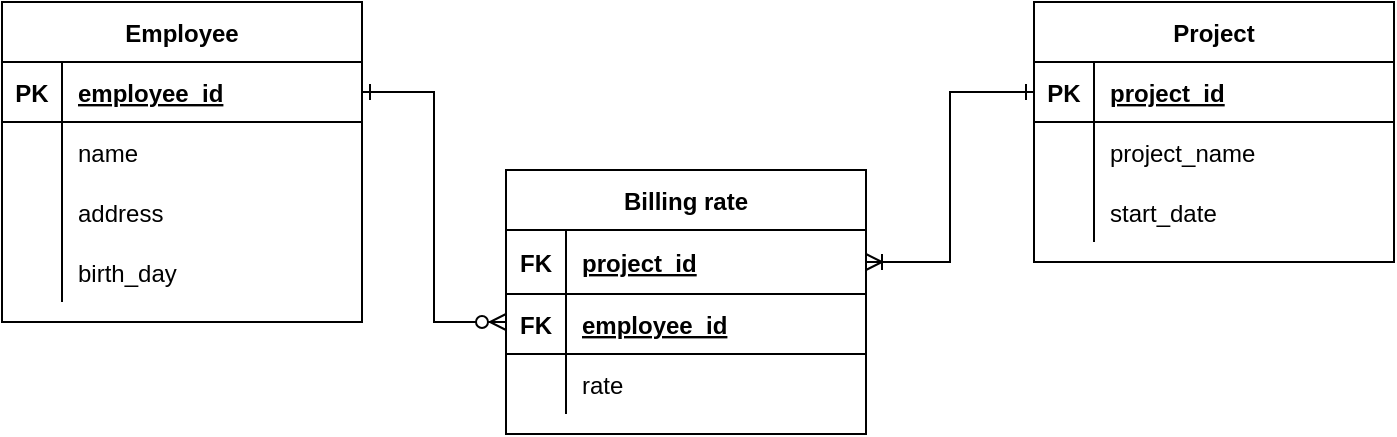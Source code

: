 <mxfile version="18.0.1" type="device" pages="6"><diagram id="lkXL4oQiqGiToZnR444P" name="BillingSystem"><mxGraphModel dx="1102" dy="865" grid="1" gridSize="12" guides="1" tooltips="1" connect="1" arrows="1" fold="1" page="1" pageScale="1" pageWidth="1169" pageHeight="827" math="0" shadow="0"><root><mxCell id="0"/><mxCell id="1" parent="0"/><mxCell id="xlDSCiWpTqHjkTYxO4Rx-28" value="Employee" style="shape=table;startSize=30;container=1;collapsible=1;childLayout=tableLayout;fixedRows=1;rowLines=0;fontStyle=1;align=center;resizeLast=1;" parent="1" vertex="1"><mxGeometry x="216" y="180" width="180" height="160" as="geometry"/></mxCell><mxCell id="xlDSCiWpTqHjkTYxO4Rx-29" value="" style="shape=tableRow;horizontal=0;startSize=0;swimlaneHead=0;swimlaneBody=0;fillColor=none;collapsible=0;dropTarget=0;points=[[0,0.5],[1,0.5]];portConstraint=eastwest;top=0;left=0;right=0;bottom=1;" parent="xlDSCiWpTqHjkTYxO4Rx-28" vertex="1"><mxGeometry y="30" width="180" height="30" as="geometry"/></mxCell><mxCell id="xlDSCiWpTqHjkTYxO4Rx-30" value="PK" style="shape=partialRectangle;connectable=0;fillColor=none;top=0;left=0;bottom=0;right=0;fontStyle=1;overflow=hidden;" parent="xlDSCiWpTqHjkTYxO4Rx-29" vertex="1"><mxGeometry width="30" height="30" as="geometry"><mxRectangle width="30" height="30" as="alternateBounds"/></mxGeometry></mxCell><mxCell id="xlDSCiWpTqHjkTYxO4Rx-31" value="employee_id" style="shape=partialRectangle;connectable=0;fillColor=none;top=0;left=0;bottom=0;right=0;align=left;spacingLeft=6;fontStyle=5;overflow=hidden;" parent="xlDSCiWpTqHjkTYxO4Rx-29" vertex="1"><mxGeometry x="30" width="150" height="30" as="geometry"><mxRectangle width="150" height="30" as="alternateBounds"/></mxGeometry></mxCell><mxCell id="xlDSCiWpTqHjkTYxO4Rx-32" value="" style="shape=tableRow;horizontal=0;startSize=0;swimlaneHead=0;swimlaneBody=0;fillColor=none;collapsible=0;dropTarget=0;points=[[0,0.5],[1,0.5]];portConstraint=eastwest;top=0;left=0;right=0;bottom=0;" parent="xlDSCiWpTqHjkTYxO4Rx-28" vertex="1"><mxGeometry y="60" width="180" height="30" as="geometry"/></mxCell><mxCell id="xlDSCiWpTqHjkTYxO4Rx-33" value="" style="shape=partialRectangle;connectable=0;fillColor=none;top=0;left=0;bottom=0;right=0;editable=1;overflow=hidden;" parent="xlDSCiWpTqHjkTYxO4Rx-32" vertex="1"><mxGeometry width="30" height="30" as="geometry"><mxRectangle width="30" height="30" as="alternateBounds"/></mxGeometry></mxCell><mxCell id="xlDSCiWpTqHjkTYxO4Rx-34" value="name" style="shape=partialRectangle;connectable=0;fillColor=none;top=0;left=0;bottom=0;right=0;align=left;spacingLeft=6;overflow=hidden;" parent="xlDSCiWpTqHjkTYxO4Rx-32" vertex="1"><mxGeometry x="30" width="150" height="30" as="geometry"><mxRectangle width="150" height="30" as="alternateBounds"/></mxGeometry></mxCell><mxCell id="xlDSCiWpTqHjkTYxO4Rx-35" value="" style="shape=tableRow;horizontal=0;startSize=0;swimlaneHead=0;swimlaneBody=0;fillColor=none;collapsible=0;dropTarget=0;points=[[0,0.5],[1,0.5]];portConstraint=eastwest;top=0;left=0;right=0;bottom=0;" parent="xlDSCiWpTqHjkTYxO4Rx-28" vertex="1"><mxGeometry y="90" width="180" height="30" as="geometry"/></mxCell><mxCell id="xlDSCiWpTqHjkTYxO4Rx-36" value="" style="shape=partialRectangle;connectable=0;fillColor=none;top=0;left=0;bottom=0;right=0;editable=1;overflow=hidden;" parent="xlDSCiWpTqHjkTYxO4Rx-35" vertex="1"><mxGeometry width="30" height="30" as="geometry"><mxRectangle width="30" height="30" as="alternateBounds"/></mxGeometry></mxCell><mxCell id="xlDSCiWpTqHjkTYxO4Rx-37" value="address" style="shape=partialRectangle;connectable=0;fillColor=none;top=0;left=0;bottom=0;right=0;align=left;spacingLeft=6;overflow=hidden;" parent="xlDSCiWpTqHjkTYxO4Rx-35" vertex="1"><mxGeometry x="30" width="150" height="30" as="geometry"><mxRectangle width="150" height="30" as="alternateBounds"/></mxGeometry></mxCell><mxCell id="xlDSCiWpTqHjkTYxO4Rx-38" value="" style="shape=tableRow;horizontal=0;startSize=0;swimlaneHead=0;swimlaneBody=0;fillColor=none;collapsible=0;dropTarget=0;points=[[0,0.5],[1,0.5]];portConstraint=eastwest;top=0;left=0;right=0;bottom=0;" parent="xlDSCiWpTqHjkTYxO4Rx-28" vertex="1"><mxGeometry y="120" width="180" height="30" as="geometry"/></mxCell><mxCell id="xlDSCiWpTqHjkTYxO4Rx-39" value="" style="shape=partialRectangle;connectable=0;fillColor=none;top=0;left=0;bottom=0;right=0;editable=1;overflow=hidden;" parent="xlDSCiWpTqHjkTYxO4Rx-38" vertex="1"><mxGeometry width="30" height="30" as="geometry"><mxRectangle width="30" height="30" as="alternateBounds"/></mxGeometry></mxCell><mxCell id="xlDSCiWpTqHjkTYxO4Rx-40" value="birth_day" style="shape=partialRectangle;connectable=0;fillColor=none;top=0;left=0;bottom=0;right=0;align=left;spacingLeft=6;overflow=hidden;" parent="xlDSCiWpTqHjkTYxO4Rx-38" vertex="1"><mxGeometry x="30" width="150" height="30" as="geometry"><mxRectangle width="150" height="30" as="alternateBounds"/></mxGeometry></mxCell><mxCell id="xlDSCiWpTqHjkTYxO4Rx-42" value="Project" style="shape=table;startSize=30;container=1;collapsible=1;childLayout=tableLayout;fixedRows=1;rowLines=0;fontStyle=1;align=center;resizeLast=1;" parent="1" vertex="1"><mxGeometry x="732" y="180" width="180" height="130" as="geometry"/></mxCell><mxCell id="xlDSCiWpTqHjkTYxO4Rx-43" value="" style="shape=tableRow;horizontal=0;startSize=0;swimlaneHead=0;swimlaneBody=0;fillColor=none;collapsible=0;dropTarget=0;points=[[0,0.5],[1,0.5]];portConstraint=eastwest;top=0;left=0;right=0;bottom=1;" parent="xlDSCiWpTqHjkTYxO4Rx-42" vertex="1"><mxGeometry y="30" width="180" height="30" as="geometry"/></mxCell><mxCell id="xlDSCiWpTqHjkTYxO4Rx-44" value="PK" style="shape=partialRectangle;connectable=0;fillColor=none;top=0;left=0;bottom=0;right=0;fontStyle=1;overflow=hidden;" parent="xlDSCiWpTqHjkTYxO4Rx-43" vertex="1"><mxGeometry width="30" height="30" as="geometry"><mxRectangle width="30" height="30" as="alternateBounds"/></mxGeometry></mxCell><mxCell id="xlDSCiWpTqHjkTYxO4Rx-45" value="project_id" style="shape=partialRectangle;connectable=0;fillColor=none;top=0;left=0;bottom=0;right=0;align=left;spacingLeft=6;fontStyle=5;overflow=hidden;" parent="xlDSCiWpTqHjkTYxO4Rx-43" vertex="1"><mxGeometry x="30" width="150" height="30" as="geometry"><mxRectangle width="150" height="30" as="alternateBounds"/></mxGeometry></mxCell><mxCell id="xlDSCiWpTqHjkTYxO4Rx-46" value="" style="shape=tableRow;horizontal=0;startSize=0;swimlaneHead=0;swimlaneBody=0;fillColor=none;collapsible=0;dropTarget=0;points=[[0,0.5],[1,0.5]];portConstraint=eastwest;top=0;left=0;right=0;bottom=0;" parent="xlDSCiWpTqHjkTYxO4Rx-42" vertex="1"><mxGeometry y="60" width="180" height="30" as="geometry"/></mxCell><mxCell id="xlDSCiWpTqHjkTYxO4Rx-47" value="" style="shape=partialRectangle;connectable=0;fillColor=none;top=0;left=0;bottom=0;right=0;editable=1;overflow=hidden;" parent="xlDSCiWpTqHjkTYxO4Rx-46" vertex="1"><mxGeometry width="30" height="30" as="geometry"><mxRectangle width="30" height="30" as="alternateBounds"/></mxGeometry></mxCell><mxCell id="xlDSCiWpTqHjkTYxO4Rx-48" value="project_name" style="shape=partialRectangle;connectable=0;fillColor=none;top=0;left=0;bottom=0;right=0;align=left;spacingLeft=6;overflow=hidden;" parent="xlDSCiWpTqHjkTYxO4Rx-46" vertex="1"><mxGeometry x="30" width="150" height="30" as="geometry"><mxRectangle width="150" height="30" as="alternateBounds"/></mxGeometry></mxCell><mxCell id="xlDSCiWpTqHjkTYxO4Rx-49" value="" style="shape=tableRow;horizontal=0;startSize=0;swimlaneHead=0;swimlaneBody=0;fillColor=none;collapsible=0;dropTarget=0;points=[[0,0.5],[1,0.5]];portConstraint=eastwest;top=0;left=0;right=0;bottom=0;" parent="xlDSCiWpTqHjkTYxO4Rx-42" vertex="1"><mxGeometry y="90" width="180" height="30" as="geometry"/></mxCell><mxCell id="xlDSCiWpTqHjkTYxO4Rx-50" value="" style="shape=partialRectangle;connectable=0;fillColor=none;top=0;left=0;bottom=0;right=0;editable=1;overflow=hidden;" parent="xlDSCiWpTqHjkTYxO4Rx-49" vertex="1"><mxGeometry width="30" height="30" as="geometry"><mxRectangle width="30" height="30" as="alternateBounds"/></mxGeometry></mxCell><mxCell id="xlDSCiWpTqHjkTYxO4Rx-51" value="start_date" style="shape=partialRectangle;connectable=0;fillColor=none;top=0;left=0;bottom=0;right=0;align=left;spacingLeft=6;overflow=hidden;" parent="xlDSCiWpTqHjkTYxO4Rx-49" vertex="1"><mxGeometry x="30" width="150" height="30" as="geometry"><mxRectangle width="150" height="30" as="alternateBounds"/></mxGeometry></mxCell><mxCell id="xlDSCiWpTqHjkTYxO4Rx-55" value="Billing rate" style="shape=table;startSize=30;container=1;collapsible=1;childLayout=tableLayout;fixedRows=1;rowLines=0;fontStyle=1;align=center;resizeLast=1;" parent="1" vertex="1"><mxGeometry x="468" y="264" width="180" height="132" as="geometry"/></mxCell><mxCell id="xlDSCiWpTqHjkTYxO4Rx-56" value="" style="shape=tableRow;horizontal=0;startSize=0;swimlaneHead=0;swimlaneBody=0;fillColor=none;collapsible=0;dropTarget=0;points=[[0,0.5],[1,0.5]];portConstraint=eastwest;top=0;left=0;right=0;bottom=1;" parent="xlDSCiWpTqHjkTYxO4Rx-55" vertex="1"><mxGeometry y="30" width="180" height="32" as="geometry"/></mxCell><mxCell id="xlDSCiWpTqHjkTYxO4Rx-57" value="FK" style="shape=partialRectangle;connectable=0;fillColor=none;top=0;left=0;bottom=0;right=0;fontStyle=1;overflow=hidden;" parent="xlDSCiWpTqHjkTYxO4Rx-56" vertex="1"><mxGeometry width="30" height="32" as="geometry"><mxRectangle width="30" height="32" as="alternateBounds"/></mxGeometry></mxCell><mxCell id="xlDSCiWpTqHjkTYxO4Rx-58" value="project_id" style="shape=partialRectangle;connectable=0;fillColor=none;top=0;left=0;bottom=0;right=0;align=left;spacingLeft=6;fontStyle=5;overflow=hidden;" parent="xlDSCiWpTqHjkTYxO4Rx-56" vertex="1"><mxGeometry x="30" width="150" height="32" as="geometry"><mxRectangle width="150" height="32" as="alternateBounds"/></mxGeometry></mxCell><mxCell id="xlDSCiWpTqHjkTYxO4Rx-79" style="shape=tableRow;horizontal=0;startSize=0;swimlaneHead=0;swimlaneBody=0;fillColor=none;collapsible=0;dropTarget=0;points=[[0,0.5],[1,0.5]];portConstraint=eastwest;top=0;left=0;right=0;bottom=1;" parent="xlDSCiWpTqHjkTYxO4Rx-55" vertex="1"><mxGeometry y="62" width="180" height="30" as="geometry"/></mxCell><mxCell id="xlDSCiWpTqHjkTYxO4Rx-80" value="FK" style="shape=partialRectangle;connectable=0;fillColor=none;top=0;left=0;bottom=0;right=0;fontStyle=1;overflow=hidden;" parent="xlDSCiWpTqHjkTYxO4Rx-79" vertex="1"><mxGeometry width="30" height="30" as="geometry"><mxRectangle width="30" height="30" as="alternateBounds"/></mxGeometry></mxCell><mxCell id="xlDSCiWpTqHjkTYxO4Rx-81" value="employee_id" style="shape=partialRectangle;connectable=0;fillColor=none;top=0;left=0;bottom=0;right=0;align=left;spacingLeft=6;fontStyle=5;overflow=hidden;" parent="xlDSCiWpTqHjkTYxO4Rx-79" vertex="1"><mxGeometry x="30" width="150" height="30" as="geometry"><mxRectangle width="150" height="30" as="alternateBounds"/></mxGeometry></mxCell><mxCell id="xlDSCiWpTqHjkTYxO4Rx-65" value="" style="shape=tableRow;horizontal=0;startSize=0;swimlaneHead=0;swimlaneBody=0;fillColor=none;collapsible=0;dropTarget=0;points=[[0,0.5],[1,0.5]];portConstraint=eastwest;top=0;left=0;right=0;bottom=0;" parent="xlDSCiWpTqHjkTYxO4Rx-55" vertex="1"><mxGeometry y="92" width="180" height="30" as="geometry"/></mxCell><mxCell id="xlDSCiWpTqHjkTYxO4Rx-66" value="" style="shape=partialRectangle;connectable=0;fillColor=none;top=0;left=0;bottom=0;right=0;editable=1;overflow=hidden;" parent="xlDSCiWpTqHjkTYxO4Rx-65" vertex="1"><mxGeometry width="30" height="30" as="geometry"><mxRectangle width="30" height="30" as="alternateBounds"/></mxGeometry></mxCell><mxCell id="xlDSCiWpTqHjkTYxO4Rx-67" value="rate" style="shape=partialRectangle;connectable=0;fillColor=none;top=0;left=0;bottom=0;right=0;align=left;spacingLeft=6;overflow=hidden;" parent="xlDSCiWpTqHjkTYxO4Rx-65" vertex="1"><mxGeometry x="30" width="150" height="30" as="geometry"><mxRectangle width="150" height="30" as="alternateBounds"/></mxGeometry></mxCell><mxCell id="xlDSCiWpTqHjkTYxO4Rx-69" value="" style="edgeStyle=orthogonalEdgeStyle;fontSize=12;html=1;endArrow=ERoneToMany;startArrow=ERone;rounded=0;exitX=0;exitY=0.5;exitDx=0;exitDy=0;entryX=1;entryY=0.5;entryDx=0;entryDy=0;endFill=0;startFill=0;" parent="1" source="xlDSCiWpTqHjkTYxO4Rx-43" target="xlDSCiWpTqHjkTYxO4Rx-56" edge="1"><mxGeometry width="100" height="100" relative="1" as="geometry"><mxPoint x="509" y="319" as="sourcePoint"/><mxPoint x="756" y="432" as="targetPoint"/></mxGeometry></mxCell><mxCell id="xlDSCiWpTqHjkTYxO4Rx-82" value="" style="edgeStyle=orthogonalEdgeStyle;fontSize=12;html=1;endArrow=ERone;startArrow=ERzeroToMany;rounded=0;exitX=0;exitY=0.5;exitDx=0;exitDy=0;entryX=1;entryY=0.5;entryDx=0;entryDy=0;endFill=0;" parent="1" target="xlDSCiWpTqHjkTYxO4Rx-29" edge="1"><mxGeometry width="100" height="100" relative="1" as="geometry"><mxPoint x="468" y="340" as="sourcePoint"/><mxPoint x="384" y="424" as="targetPoint"/><Array as="points"><mxPoint x="432" y="340"/><mxPoint x="432" y="225"/></Array></mxGeometry></mxCell></root></mxGraphModel></diagram><diagram id="jBQF1W-6lCe17JFE2OCu" name="Laboratory"><mxGraphModel dx="1574" dy="1236" grid="1" gridSize="12" guides="1" tooltips="1" connect="1" arrows="1" fold="1" page="1" pageScale="1" pageWidth="1169" pageHeight="827" math="0" shadow="0"><root><mxCell id="0"/><mxCell id="1" parent="0"/><mxCell id="oBrNnA5IgzW6EPTOiuVH-1" value="Chemist" style="shape=table;startSize=30;container=1;collapsible=1;childLayout=tableLayout;fixedRows=1;rowLines=0;fontStyle=1;align=center;resizeLast=1;" parent="1" vertex="1"><mxGeometry x="228" y="204" width="180" height="130" as="geometry"/></mxCell><mxCell id="oBrNnA5IgzW6EPTOiuVH-2" value="" style="shape=tableRow;horizontal=0;startSize=0;swimlaneHead=0;swimlaneBody=0;fillColor=none;collapsible=0;dropTarget=0;points=[[0,0.5],[1,0.5]];portConstraint=eastwest;top=0;left=0;right=0;bottom=0;" parent="oBrNnA5IgzW6EPTOiuVH-1" vertex="1"><mxGeometry y="30" width="180" height="30" as="geometry"/></mxCell><mxCell id="oBrNnA5IgzW6EPTOiuVH-3" value="PK" style="shape=partialRectangle;connectable=0;fillColor=none;top=0;left=0;bottom=0;right=0;fontStyle=1;overflow=hidden;" parent="oBrNnA5IgzW6EPTOiuVH-2" vertex="1"><mxGeometry width="60" height="30" as="geometry"><mxRectangle width="60" height="30" as="alternateBounds"/></mxGeometry></mxCell><mxCell id="oBrNnA5IgzW6EPTOiuVH-4" value="employee_id" style="shape=partialRectangle;connectable=0;fillColor=none;top=0;left=0;bottom=0;right=0;align=left;spacingLeft=6;fontStyle=5;overflow=hidden;" parent="oBrNnA5IgzW6EPTOiuVH-2" vertex="1"><mxGeometry x="60" width="120" height="30" as="geometry"><mxRectangle width="120" height="30" as="alternateBounds"/></mxGeometry></mxCell><mxCell id="oBrNnA5IgzW6EPTOiuVH-8" value="" style="shape=tableRow;horizontal=0;startSize=0;swimlaneHead=0;swimlaneBody=0;fillColor=none;collapsible=0;dropTarget=0;points=[[0,0.5],[1,0.5]];portConstraint=eastwest;top=0;left=0;right=0;bottom=0;" parent="oBrNnA5IgzW6EPTOiuVH-1" vertex="1"><mxGeometry y="60" width="180" height="30" as="geometry"/></mxCell><mxCell id="oBrNnA5IgzW6EPTOiuVH-9" value="" style="shape=partialRectangle;connectable=0;fillColor=none;top=0;left=0;bottom=0;right=0;editable=1;overflow=hidden;" parent="oBrNnA5IgzW6EPTOiuVH-8" vertex="1"><mxGeometry width="60" height="30" as="geometry"><mxRectangle width="60" height="30" as="alternateBounds"/></mxGeometry></mxCell><mxCell id="oBrNnA5IgzW6EPTOiuVH-10" value="name" style="shape=partialRectangle;connectable=0;fillColor=none;top=0;left=0;bottom=0;right=0;align=left;spacingLeft=6;overflow=hidden;" parent="oBrNnA5IgzW6EPTOiuVH-8" vertex="1"><mxGeometry x="60" width="120" height="30" as="geometry"><mxRectangle width="120" height="30" as="alternateBounds"/></mxGeometry></mxCell><mxCell id="oBrNnA5IgzW6EPTOiuVH-11" value="" style="shape=tableRow;horizontal=0;startSize=0;swimlaneHead=0;swimlaneBody=0;fillColor=none;collapsible=0;dropTarget=0;points=[[0,0.5],[1,0.5]];portConstraint=eastwest;top=0;left=0;right=0;bottom=0;" parent="oBrNnA5IgzW6EPTOiuVH-1" vertex="1"><mxGeometry y="90" width="180" height="30" as="geometry"/></mxCell><mxCell id="oBrNnA5IgzW6EPTOiuVH-12" value="" style="shape=partialRectangle;connectable=0;fillColor=none;top=0;left=0;bottom=0;right=0;editable=1;overflow=hidden;" parent="oBrNnA5IgzW6EPTOiuVH-11" vertex="1"><mxGeometry width="60" height="30" as="geometry"><mxRectangle width="60" height="30" as="alternateBounds"/></mxGeometry></mxCell><mxCell id="oBrNnA5IgzW6EPTOiuVH-13" value="phone" style="shape=partialRectangle;connectable=0;fillColor=none;top=0;left=0;bottom=0;right=0;align=left;spacingLeft=6;overflow=hidden;" parent="oBrNnA5IgzW6EPTOiuVH-11" vertex="1"><mxGeometry x="60" width="120" height="30" as="geometry"><mxRectangle width="120" height="30" as="alternateBounds"/></mxGeometry></mxCell><mxCell id="-NQdAv1gimJsB8Jly3QI-1" value="Project" style="shape=table;startSize=30;container=1;collapsible=1;childLayout=tableLayout;fixedRows=1;rowLines=0;fontStyle=1;align=center;resizeLast=1;" parent="1" vertex="1"><mxGeometry x="768" y="204" width="180" height="100" as="geometry"/></mxCell><mxCell id="-NQdAv1gimJsB8Jly3QI-2" value="" style="shape=tableRow;horizontal=0;startSize=0;swimlaneHead=0;swimlaneBody=0;fillColor=none;collapsible=0;dropTarget=0;points=[[0,0.5],[1,0.5]];portConstraint=eastwest;top=0;left=0;right=0;bottom=0;" parent="-NQdAv1gimJsB8Jly3QI-1" vertex="1"><mxGeometry y="30" width="180" height="30" as="geometry"/></mxCell><mxCell id="-NQdAv1gimJsB8Jly3QI-3" value="PK" style="shape=partialRectangle;connectable=0;fillColor=none;top=0;left=0;bottom=0;right=0;fontStyle=1;overflow=hidden;" parent="-NQdAv1gimJsB8Jly3QI-2" vertex="1"><mxGeometry width="60" height="30" as="geometry"><mxRectangle width="60" height="30" as="alternateBounds"/></mxGeometry></mxCell><mxCell id="-NQdAv1gimJsB8Jly3QI-4" value="project_id" style="shape=partialRectangle;connectable=0;fillColor=none;top=0;left=0;bottom=0;right=0;align=left;spacingLeft=6;fontStyle=5;overflow=hidden;" parent="-NQdAv1gimJsB8Jly3QI-2" vertex="1"><mxGeometry x="60" width="120" height="30" as="geometry"><mxRectangle width="120" height="30" as="alternateBounds"/></mxGeometry></mxCell><mxCell id="-NQdAv1gimJsB8Jly3QI-8" value="" style="shape=tableRow;horizontal=0;startSize=0;swimlaneHead=0;swimlaneBody=0;fillColor=none;collapsible=0;dropTarget=0;points=[[0,0.5],[1,0.5]];portConstraint=eastwest;top=0;left=0;right=0;bottom=0;" parent="-NQdAv1gimJsB8Jly3QI-1" vertex="1"><mxGeometry y="60" width="180" height="30" as="geometry"/></mxCell><mxCell id="-NQdAv1gimJsB8Jly3QI-9" value="" style="shape=partialRectangle;connectable=0;fillColor=none;top=0;left=0;bottom=0;right=0;editable=1;overflow=hidden;" parent="-NQdAv1gimJsB8Jly3QI-8" vertex="1"><mxGeometry width="60" height="30" as="geometry"><mxRectangle width="60" height="30" as="alternateBounds"/></mxGeometry></mxCell><mxCell id="-NQdAv1gimJsB8Jly3QI-10" value="start_date" style="shape=partialRectangle;connectable=0;fillColor=none;top=0;left=0;bottom=0;right=0;align=left;spacingLeft=6;overflow=hidden;" parent="-NQdAv1gimJsB8Jly3QI-8" vertex="1"><mxGeometry x="60" width="120" height="30" as="geometry"><mxRectangle width="120" height="30" as="alternateBounds"/></mxGeometry></mxCell><mxCell id="-NQdAv1gimJsB8Jly3QI-14" value="Equipment" style="shape=table;startSize=30;container=1;collapsible=1;childLayout=tableLayout;fixedRows=1;rowLines=0;fontStyle=1;align=center;resizeLast=1;" parent="1" vertex="1"><mxGeometry x="516" y="696" width="180" height="100" as="geometry"/></mxCell><mxCell id="-NQdAv1gimJsB8Jly3QI-15" value="" style="shape=tableRow;horizontal=0;startSize=0;swimlaneHead=0;swimlaneBody=0;fillColor=none;collapsible=0;dropTarget=0;points=[[0,0.5],[1,0.5]];portConstraint=eastwest;top=0;left=0;right=0;bottom=0;" parent="-NQdAv1gimJsB8Jly3QI-14" vertex="1"><mxGeometry y="30" width="180" height="30" as="geometry"/></mxCell><mxCell id="-NQdAv1gimJsB8Jly3QI-16" value="PK" style="shape=partialRectangle;connectable=0;fillColor=none;top=0;left=0;bottom=0;right=0;fontStyle=1;overflow=hidden;" parent="-NQdAv1gimJsB8Jly3QI-15" vertex="1"><mxGeometry width="60" height="30" as="geometry"><mxRectangle width="60" height="30" as="alternateBounds"/></mxGeometry></mxCell><mxCell id="-NQdAv1gimJsB8Jly3QI-17" value="serial_no" style="shape=partialRectangle;connectable=0;fillColor=none;top=0;left=0;bottom=0;right=0;align=left;spacingLeft=6;fontStyle=5;overflow=hidden;" parent="-NQdAv1gimJsB8Jly3QI-15" vertex="1"><mxGeometry x="60" width="120" height="30" as="geometry"><mxRectangle width="120" height="30" as="alternateBounds"/></mxGeometry></mxCell><mxCell id="-NQdAv1gimJsB8Jly3QI-21" value="" style="shape=tableRow;horizontal=0;startSize=0;swimlaneHead=0;swimlaneBody=0;fillColor=none;collapsible=0;dropTarget=0;points=[[0,0.5],[1,0.5]];portConstraint=eastwest;top=0;left=0;right=0;bottom=0;" parent="-NQdAv1gimJsB8Jly3QI-14" vertex="1"><mxGeometry y="60" width="180" height="30" as="geometry"/></mxCell><mxCell id="-NQdAv1gimJsB8Jly3QI-22" value="" style="shape=partialRectangle;connectable=0;fillColor=none;top=0;left=0;bottom=0;right=0;editable=1;overflow=hidden;" parent="-NQdAv1gimJsB8Jly3QI-21" vertex="1"><mxGeometry width="60" height="30" as="geometry"><mxRectangle width="60" height="30" as="alternateBounds"/></mxGeometry></mxCell><mxCell id="-NQdAv1gimJsB8Jly3QI-23" value="cost" style="shape=partialRectangle;connectable=0;fillColor=none;top=0;left=0;bottom=0;right=0;align=left;spacingLeft=6;overflow=hidden;" parent="-NQdAv1gimJsB8Jly3QI-21" vertex="1"><mxGeometry x="60" width="120" height="30" as="geometry"><mxRectangle width="120" height="30" as="alternateBounds"/></mxGeometry></mxCell><mxCell id="-NQdAv1gimJsB8Jly3QI-27" value="AssignDate" style="shape=table;startSize=30;container=1;collapsible=1;childLayout=tableLayout;fixedRows=1;rowLines=0;fontStyle=1;align=center;resizeLast=1;" parent="1" vertex="1"><mxGeometry x="516" y="444" width="180" height="120" as="geometry"/></mxCell><mxCell id="-NQdAv1gimJsB8Jly3QI-28" value="" style="shape=tableRow;horizontal=0;startSize=0;swimlaneHead=0;swimlaneBody=0;fillColor=none;collapsible=0;dropTarget=0;points=[[0,0.5],[1,0.5]];portConstraint=eastwest;top=0;left=0;right=0;bottom=0;" parent="-NQdAv1gimJsB8Jly3QI-27" vertex="1"><mxGeometry y="30" width="180" height="30" as="geometry"/></mxCell><mxCell id="-NQdAv1gimJsB8Jly3QI-29" value="FK" style="shape=partialRectangle;connectable=0;fillColor=none;top=0;left=0;bottom=0;right=0;fontStyle=1;overflow=hidden;" parent="-NQdAv1gimJsB8Jly3QI-28" vertex="1"><mxGeometry width="60" height="30" as="geometry"><mxRectangle width="60" height="30" as="alternateBounds"/></mxGeometry></mxCell><mxCell id="-NQdAv1gimJsB8Jly3QI-30" value="item_id" style="shape=partialRectangle;connectable=0;fillColor=none;top=0;left=0;bottom=0;right=0;align=left;spacingLeft=6;fontStyle=5;overflow=hidden;" parent="-NQdAv1gimJsB8Jly3QI-28" vertex="1"><mxGeometry x="60" width="120" height="30" as="geometry"><mxRectangle width="120" height="30" as="alternateBounds"/></mxGeometry></mxCell><mxCell id="-NQdAv1gimJsB8Jly3QI-43" style="shape=tableRow;horizontal=0;startSize=0;swimlaneHead=0;swimlaneBody=0;fillColor=none;collapsible=0;dropTarget=0;points=[[0,0.5],[1,0.5]];portConstraint=eastwest;top=0;left=0;right=0;bottom=0;" parent="-NQdAv1gimJsB8Jly3QI-27" vertex="1"><mxGeometry y="60" width="180" height="30" as="geometry"/></mxCell><mxCell id="-NQdAv1gimJsB8Jly3QI-44" value="FK" style="shape=partialRectangle;connectable=0;fillColor=none;top=0;left=0;bottom=0;right=0;fontStyle=1;overflow=hidden;" parent="-NQdAv1gimJsB8Jly3QI-43" vertex="1"><mxGeometry width="60" height="30" as="geometry"><mxRectangle width="60" height="30" as="alternateBounds"/></mxGeometry></mxCell><mxCell id="-NQdAv1gimJsB8Jly3QI-45" value="project_id" style="shape=partialRectangle;connectable=0;fillColor=none;top=0;left=0;bottom=0;right=0;align=left;spacingLeft=6;fontStyle=5;overflow=hidden;" parent="-NQdAv1gimJsB8Jly3QI-43" vertex="1"><mxGeometry x="60" width="120" height="30" as="geometry"><mxRectangle width="120" height="30" as="alternateBounds"/></mxGeometry></mxCell><mxCell id="-NQdAv1gimJsB8Jly3QI-40" style="shape=tableRow;horizontal=0;startSize=0;swimlaneHead=0;swimlaneBody=0;fillColor=none;collapsible=0;dropTarget=0;points=[[0,0.5],[1,0.5]];portConstraint=eastwest;top=0;left=0;right=0;bottom=1;" parent="-NQdAv1gimJsB8Jly3QI-27" vertex="1"><mxGeometry y="90" width="180" height="30" as="geometry"/></mxCell><mxCell id="-NQdAv1gimJsB8Jly3QI-41" value="FK" style="shape=partialRectangle;connectable=0;fillColor=none;top=0;left=0;bottom=0;right=0;fontStyle=1;overflow=hidden;" parent="-NQdAv1gimJsB8Jly3QI-40" vertex="1"><mxGeometry width="60" height="30" as="geometry"><mxRectangle width="60" height="30" as="alternateBounds"/></mxGeometry></mxCell><mxCell id="-NQdAv1gimJsB8Jly3QI-42" value="employee_id" style="shape=partialRectangle;connectable=0;fillColor=none;top=0;left=0;bottom=0;right=0;align=left;spacingLeft=6;fontStyle=5;overflow=hidden;" parent="-NQdAv1gimJsB8Jly3QI-40" vertex="1"><mxGeometry x="60" width="120" height="30" as="geometry"><mxRectangle width="120" height="30" as="alternateBounds"/></mxGeometry></mxCell><mxCell id="-NQdAv1gimJsB8Jly3QI-46" value="" style="edgeStyle=orthogonalEdgeStyle;fontSize=12;html=1;endArrow=ERone;endFill=0;startArrow=ERzeroToMany;rounded=0;entryX=0;entryY=0.5;entryDx=0;entryDy=0;startFill=0;exitX=1;exitY=0.5;exitDx=0;exitDy=0;" parent="1" source="-NQdAv1gimJsB8Jly3QI-43" target="-NQdAv1gimJsB8Jly3QI-2" edge="1"><mxGeometry width="100" height="100" relative="1" as="geometry"><mxPoint x="408" y="220" as="sourcePoint"/><mxPoint x="508" y="120" as="targetPoint"/></mxGeometry></mxCell><mxCell id="-NQdAv1gimJsB8Jly3QI-47" value="" style="edgeStyle=orthogonalEdgeStyle;fontSize=12;html=1;endArrow=ERone;endFill=0;startArrow=ERzeroToMany;rounded=0;exitX=0;exitY=0.5;exitDx=0;exitDy=0;startFill=0;entryX=0;entryY=0.5;entryDx=0;entryDy=0;" parent="1" source="-NQdAv1gimJsB8Jly3QI-28" target="-NQdAv1gimJsB8Jly3QI-15" edge="1"><mxGeometry width="100" height="100" relative="1" as="geometry"><mxPoint x="408" y="312.01" as="sourcePoint"/><mxPoint x="852" y="477" as="targetPoint"/><Array as="points"><mxPoint x="384" y="489"/><mxPoint x="384" y="741"/></Array></mxGeometry></mxCell><mxCell id="-NQdAv1gimJsB8Jly3QI-48" value="" style="edgeStyle=orthogonalEdgeStyle;fontSize=12;html=1;endArrow=ERoneToMany;endFill=0;startArrow=ERone;rounded=0;exitX=1;exitY=0.5;exitDx=0;exitDy=0;startFill=0;" parent="1" edge="1"><mxGeometry width="100" height="100" relative="1" as="geometry"><mxPoint x="408" y="249.04" as="sourcePoint"/><mxPoint x="516" y="552" as="targetPoint"/><Array as="points"><mxPoint x="468" y="249"/><mxPoint x="468" y="552"/></Array></mxGeometry></mxCell></root></mxGraphModel></diagram><diagram id="sKwk-BOVtMjuD31llCuO" name="Hospital"><mxGraphModel dx="1102" dy="865" grid="1" gridSize="12" guides="1" tooltips="1" connect="1" arrows="1" fold="1" page="1" pageScale="1" pageWidth="1169" pageHeight="827" math="0" shadow="0"><root><mxCell id="0"/><mxCell id="1" parent="0"/><mxCell id="ePmnIciBI79WmzupILZC-1" value="Physician" style="shape=table;startSize=30;container=1;collapsible=1;childLayout=tableLayout;fixedRows=1;rowLines=0;fontStyle=1;align=center;resizeLast=1;" parent="1" vertex="1"><mxGeometry x="120" y="204" width="180" height="100" as="geometry"/></mxCell><mxCell id="ePmnIciBI79WmzupILZC-2" value="" style="shape=tableRow;horizontal=0;startSize=0;swimlaneHead=0;swimlaneBody=0;fillColor=none;collapsible=0;dropTarget=0;points=[[0,0.5],[1,0.5]];portConstraint=eastwest;top=0;left=0;right=0;bottom=1;" parent="ePmnIciBI79WmzupILZC-1" vertex="1"><mxGeometry y="30" width="180" height="30" as="geometry"/></mxCell><mxCell id="ePmnIciBI79WmzupILZC-3" value="PK" style="shape=partialRectangle;connectable=0;fillColor=none;top=0;left=0;bottom=0;right=0;fontStyle=1;overflow=hidden;" parent="ePmnIciBI79WmzupILZC-2" vertex="1"><mxGeometry width="30" height="30" as="geometry"><mxRectangle width="30" height="30" as="alternateBounds"/></mxGeometry></mxCell><mxCell id="ePmnIciBI79WmzupILZC-4" value="physician_id" style="shape=partialRectangle;connectable=0;fillColor=none;top=0;left=0;bottom=0;right=0;align=left;spacingLeft=6;fontStyle=5;overflow=hidden;" parent="ePmnIciBI79WmzupILZC-2" vertex="1"><mxGeometry x="30" width="150" height="30" as="geometry"><mxRectangle width="150" height="30" as="alternateBounds"/></mxGeometry></mxCell><mxCell id="ePmnIciBI79WmzupILZC-5" value="" style="shape=tableRow;horizontal=0;startSize=0;swimlaneHead=0;swimlaneBody=0;fillColor=none;collapsible=0;dropTarget=0;points=[[0,0.5],[1,0.5]];portConstraint=eastwest;top=0;left=0;right=0;bottom=0;" parent="ePmnIciBI79WmzupILZC-1" vertex="1"><mxGeometry y="60" width="180" height="30" as="geometry"/></mxCell><mxCell id="ePmnIciBI79WmzupILZC-6" value="" style="shape=partialRectangle;connectable=0;fillColor=none;top=0;left=0;bottom=0;right=0;editable=1;overflow=hidden;" parent="ePmnIciBI79WmzupILZC-5" vertex="1"><mxGeometry width="30" height="30" as="geometry"><mxRectangle width="30" height="30" as="alternateBounds"/></mxGeometry></mxCell><mxCell id="ePmnIciBI79WmzupILZC-7" value="specialty" style="shape=partialRectangle;connectable=0;fillColor=none;top=0;left=0;bottom=0;right=0;align=left;spacingLeft=6;overflow=hidden;" parent="ePmnIciBI79WmzupILZC-5" vertex="1"><mxGeometry x="30" width="150" height="30" as="geometry"><mxRectangle width="150" height="30" as="alternateBounds"/></mxGeometry></mxCell><mxCell id="ePmnIciBI79WmzupILZC-14" value="Patient" style="shape=table;startSize=30;container=1;collapsible=1;childLayout=tableLayout;fixedRows=1;rowLines=0;fontStyle=1;align=center;resizeLast=1;" parent="1" vertex="1"><mxGeometry x="696" y="204" width="180" height="100" as="geometry"/></mxCell><mxCell id="ePmnIciBI79WmzupILZC-15" value="" style="shape=tableRow;horizontal=0;startSize=0;swimlaneHead=0;swimlaneBody=0;fillColor=none;collapsible=0;dropTarget=0;points=[[0,0.5],[1,0.5]];portConstraint=eastwest;top=0;left=0;right=0;bottom=1;" parent="ePmnIciBI79WmzupILZC-14" vertex="1"><mxGeometry y="30" width="180" height="30" as="geometry"/></mxCell><mxCell id="ePmnIciBI79WmzupILZC-16" value="PK" style="shape=partialRectangle;connectable=0;fillColor=none;top=0;left=0;bottom=0;right=0;fontStyle=1;overflow=hidden;" parent="ePmnIciBI79WmzupILZC-15" vertex="1"><mxGeometry width="30" height="30" as="geometry"><mxRectangle width="30" height="30" as="alternateBounds"/></mxGeometry></mxCell><mxCell id="ePmnIciBI79WmzupILZC-17" value="patient_id" style="shape=partialRectangle;connectable=0;fillColor=none;top=0;left=0;bottom=0;right=0;align=left;spacingLeft=6;fontStyle=5;overflow=hidden;" parent="ePmnIciBI79WmzupILZC-15" vertex="1"><mxGeometry x="30" width="150" height="30" as="geometry"><mxRectangle width="150" height="30" as="alternateBounds"/></mxGeometry></mxCell><mxCell id="ePmnIciBI79WmzupILZC-18" value="" style="shape=tableRow;horizontal=0;startSize=0;swimlaneHead=0;swimlaneBody=0;fillColor=none;collapsible=0;dropTarget=0;points=[[0,0.5],[1,0.5]];portConstraint=eastwest;top=0;left=0;right=0;bottom=0;" parent="ePmnIciBI79WmzupILZC-14" vertex="1"><mxGeometry y="60" width="180" height="30" as="geometry"/></mxCell><mxCell id="ePmnIciBI79WmzupILZC-19" value="" style="shape=partialRectangle;connectable=0;fillColor=none;top=0;left=0;bottom=0;right=0;editable=1;overflow=hidden;" parent="ePmnIciBI79WmzupILZC-18" vertex="1"><mxGeometry width="30" height="30" as="geometry"><mxRectangle width="30" height="30" as="alternateBounds"/></mxGeometry></mxCell><mxCell id="ePmnIciBI79WmzupILZC-20" value="name" style="shape=partialRectangle;connectable=0;fillColor=none;top=0;left=0;bottom=0;right=0;align=left;spacingLeft=6;overflow=hidden;" parent="ePmnIciBI79WmzupILZC-18" vertex="1"><mxGeometry x="30" width="150" height="30" as="geometry"><mxRectangle width="150" height="30" as="alternateBounds"/></mxGeometry></mxCell><mxCell id="ePmnIciBI79WmzupILZC-21" value="TreatmentDetail" style="shape=table;startSize=30;container=1;collapsible=1;childLayout=tableLayout;fixedRows=1;rowLines=0;fontStyle=1;align=center;resizeLast=1;" parent="1" vertex="1"><mxGeometry x="420" y="396" width="180" height="190" as="geometry"/></mxCell><mxCell id="ePmnIciBI79WmzupILZC-43" style="shape=tableRow;horizontal=0;startSize=0;swimlaneHead=0;swimlaneBody=0;fillColor=none;collapsible=0;dropTarget=0;points=[[0,0.5],[1,0.5]];portConstraint=eastwest;top=0;left=0;right=0;bottom=1;" parent="ePmnIciBI79WmzupILZC-21" vertex="1"><mxGeometry y="30" width="180" height="30" as="geometry"/></mxCell><mxCell id="ePmnIciBI79WmzupILZC-44" style="shape=partialRectangle;connectable=0;fillColor=none;top=0;left=0;bottom=0;right=0;fontStyle=1;overflow=hidden;" parent="ePmnIciBI79WmzupILZC-43" vertex="1"><mxGeometry width="30" height="30" as="geometry"><mxRectangle width="30" height="30" as="alternateBounds"/></mxGeometry></mxCell><mxCell id="ePmnIciBI79WmzupILZC-45" value="physician_id" style="shape=partialRectangle;connectable=0;fillColor=none;top=0;left=0;bottom=0;right=0;align=left;spacingLeft=6;fontStyle=5;overflow=hidden;" parent="ePmnIciBI79WmzupILZC-43" vertex="1"><mxGeometry x="30" width="150" height="30" as="geometry"><mxRectangle width="150" height="30" as="alternateBounds"/></mxGeometry></mxCell><mxCell id="ePmnIciBI79WmzupILZC-22" value="" style="shape=tableRow;horizontal=0;startSize=0;swimlaneHead=0;swimlaneBody=0;fillColor=none;collapsible=0;dropTarget=0;points=[[0,0.5],[1,0.5]];portConstraint=eastwest;top=0;left=0;right=0;bottom=1;" parent="ePmnIciBI79WmzupILZC-21" vertex="1"><mxGeometry y="60" width="180" height="30" as="geometry"/></mxCell><mxCell id="ePmnIciBI79WmzupILZC-23" value="" style="shape=partialRectangle;connectable=0;fillColor=none;top=0;left=0;bottom=0;right=0;fontStyle=1;overflow=hidden;" parent="ePmnIciBI79WmzupILZC-22" vertex="1"><mxGeometry width="30" height="30" as="geometry"><mxRectangle width="30" height="30" as="alternateBounds"/></mxGeometry></mxCell><mxCell id="ePmnIciBI79WmzupILZC-24" value="patient_id" style="shape=partialRectangle;connectable=0;fillColor=none;top=0;left=0;bottom=0;right=0;align=left;spacingLeft=6;fontStyle=5;overflow=hidden;" parent="ePmnIciBI79WmzupILZC-22" vertex="1"><mxGeometry x="30" width="150" height="30" as="geometry"><mxRectangle width="150" height="30" as="alternateBounds"/></mxGeometry></mxCell><mxCell id="ePmnIciBI79WmzupILZC-29" style="shape=tableRow;horizontal=0;startSize=0;swimlaneHead=0;swimlaneBody=0;fillColor=none;collapsible=0;dropTarget=0;points=[[0,0.5],[1,0.5]];portConstraint=eastwest;top=0;left=0;right=0;bottom=0;" parent="ePmnIciBI79WmzupILZC-21" vertex="1"><mxGeometry y="90" width="180" height="30" as="geometry"/></mxCell><mxCell id="ePmnIciBI79WmzupILZC-30" style="shape=partialRectangle;connectable=0;fillColor=none;top=0;left=0;bottom=0;right=0;editable=1;overflow=hidden;" parent="ePmnIciBI79WmzupILZC-29" vertex="1"><mxGeometry width="30" height="30" as="geometry"><mxRectangle width="30" height="30" as="alternateBounds"/></mxGeometry></mxCell><mxCell id="ePmnIciBI79WmzupILZC-31" value="date   " style="shape=partialRectangle;connectable=0;fillColor=none;top=0;left=0;bottom=0;right=0;align=left;spacingLeft=6;overflow=hidden;" parent="ePmnIciBI79WmzupILZC-29" vertex="1"><mxGeometry x="30" width="150" height="30" as="geometry"><mxRectangle width="150" height="30" as="alternateBounds"/></mxGeometry></mxCell><mxCell id="ePmnIciBI79WmzupILZC-32" style="shape=tableRow;horizontal=0;startSize=0;swimlaneHead=0;swimlaneBody=0;fillColor=none;collapsible=0;dropTarget=0;points=[[0,0.5],[1,0.5]];portConstraint=eastwest;top=0;left=0;right=0;bottom=0;" parent="ePmnIciBI79WmzupILZC-21" vertex="1"><mxGeometry y="120" width="180" height="30" as="geometry"/></mxCell><mxCell id="ePmnIciBI79WmzupILZC-33" style="shape=partialRectangle;connectable=0;fillColor=none;top=0;left=0;bottom=0;right=0;editable=1;overflow=hidden;" parent="ePmnIciBI79WmzupILZC-32" vertex="1"><mxGeometry width="30" height="30" as="geometry"><mxRectangle width="30" height="30" as="alternateBounds"/></mxGeometry></mxCell><mxCell id="ePmnIciBI79WmzupILZC-34" value="time" style="shape=partialRectangle;connectable=0;fillColor=none;top=0;left=0;bottom=0;right=0;align=left;spacingLeft=6;overflow=hidden;" parent="ePmnIciBI79WmzupILZC-32" vertex="1"><mxGeometry x="30" width="150" height="30" as="geometry"><mxRectangle width="150" height="30" as="alternateBounds"/></mxGeometry></mxCell><mxCell id="ePmnIciBI79WmzupILZC-25" value="" style="shape=tableRow;horizontal=0;startSize=0;swimlaneHead=0;swimlaneBody=0;fillColor=none;collapsible=0;dropTarget=0;points=[[0,0.5],[1,0.5]];portConstraint=eastwest;top=0;left=0;right=0;bottom=0;" parent="ePmnIciBI79WmzupILZC-21" vertex="1"><mxGeometry y="150" width="180" height="30" as="geometry"/></mxCell><mxCell id="ePmnIciBI79WmzupILZC-26" value="" style="shape=partialRectangle;connectable=0;fillColor=none;top=0;left=0;bottom=0;right=0;editable=1;overflow=hidden;" parent="ePmnIciBI79WmzupILZC-25" vertex="1"><mxGeometry width="30" height="30" as="geometry"><mxRectangle width="30" height="30" as="alternateBounds"/></mxGeometry></mxCell><mxCell id="ePmnIciBI79WmzupILZC-27" value="result" style="shape=partialRectangle;connectable=0;fillColor=none;top=0;left=0;bottom=0;right=0;align=left;spacingLeft=6;overflow=hidden;" parent="ePmnIciBI79WmzupILZC-25" vertex="1"><mxGeometry x="30" width="150" height="30" as="geometry"><mxRectangle width="150" height="30" as="alternateBounds"/></mxGeometry></mxCell><mxCell id="ePmnIciBI79WmzupILZC-28" value="" style="fontSize=12;html=1;endArrow=ERzeroToMany;endFill=1;rounded=0;startArrow=ERone;startFill=0;entryX=0;entryY=0.5;entryDx=0;entryDy=0;edgeStyle=orthogonalEdgeStyle;exitX=1;exitY=0.5;exitDx=0;exitDy=0;" parent="1" source="ePmnIciBI79WmzupILZC-2" edge="1"><mxGeometry width="100" height="100" relative="1" as="geometry"><mxPoint x="300" y="216" as="sourcePoint"/><mxPoint x="420" y="441" as="targetPoint"/><Array as="points"><mxPoint x="336" y="249"/><mxPoint x="336" y="441"/></Array></mxGeometry></mxCell><mxCell id="ePmnIciBI79WmzupILZC-42" style="edgeStyle=orthogonalEdgeStyle;rounded=0;orthogonalLoop=1;jettySize=auto;html=1;startArrow=ERoneToMany;startFill=0;endArrow=ERone;endFill=0;entryX=0;entryY=0.5;entryDx=0;entryDy=0;" parent="1" source="ePmnIciBI79WmzupILZC-22" target="ePmnIciBI79WmzupILZC-15" edge="1"><mxGeometry relative="1" as="geometry"><mxPoint x="792" y="312" as="targetPoint"/></mxGeometry></mxCell></root></mxGraphModel></diagram><diagram id="FGlWay5TBoBX_YXpUbcm" name="LibrarySystem"><mxGraphModel dx="1296" dy="1018" grid="1" gridSize="12" guides="1" tooltips="1" connect="1" arrows="1" fold="1" page="1" pageScale="1" pageWidth="1169" pageHeight="827" math="0" shadow="0"><root><mxCell id="0"/><mxCell id="1" parent="0"/><mxCell id="QnEZ5MXY2q_URmIdGBJ8-1" value="Title" style="shape=table;startSize=30;container=1;collapsible=1;childLayout=tableLayout;fixedRows=1;rowLines=0;fontStyle=1;align=center;resizeLast=1;" parent="1" vertex="1"><mxGeometry x="468" y="72" width="156" height="190" as="geometry"/></mxCell><mxCell id="QnEZ5MXY2q_URmIdGBJ8-2" value="" style="shape=tableRow;horizontal=0;startSize=0;swimlaneHead=0;swimlaneBody=0;fillColor=none;collapsible=0;dropTarget=0;points=[[0,0.5],[1,0.5]];portConstraint=eastwest;top=0;left=0;right=0;bottom=1;" parent="QnEZ5MXY2q_URmIdGBJ8-1" vertex="1"><mxGeometry y="30" width="156" height="30" as="geometry"/></mxCell><mxCell id="QnEZ5MXY2q_URmIdGBJ8-3" value="PK" style="shape=partialRectangle;connectable=0;fillColor=none;top=0;left=0;bottom=0;right=0;fontStyle=1;overflow=hidden;" parent="QnEZ5MXY2q_URmIdGBJ8-2" vertex="1"><mxGeometry width="30" height="30" as="geometry"><mxRectangle width="30" height="30" as="alternateBounds"/></mxGeometry></mxCell><mxCell id="QnEZ5MXY2q_URmIdGBJ8-4" value="tittle_code" style="shape=partialRectangle;connectable=0;fillColor=none;top=0;left=0;bottom=0;right=0;align=left;spacingLeft=6;fontStyle=5;overflow=hidden;" parent="QnEZ5MXY2q_URmIdGBJ8-2" vertex="1"><mxGeometry x="30" width="126" height="30" as="geometry"><mxRectangle width="126" height="30" as="alternateBounds"/></mxGeometry></mxCell><mxCell id="QnEZ5MXY2q_URmIdGBJ8-5" value="" style="shape=tableRow;horizontal=0;startSize=0;swimlaneHead=0;swimlaneBody=0;fillColor=none;collapsible=0;dropTarget=0;points=[[0,0.5],[1,0.5]];portConstraint=eastwest;top=0;left=0;right=0;bottom=0;" parent="QnEZ5MXY2q_URmIdGBJ8-1" vertex="1"><mxGeometry y="60" width="156" height="30" as="geometry"/></mxCell><mxCell id="QnEZ5MXY2q_URmIdGBJ8-6" value="" style="shape=partialRectangle;connectable=0;fillColor=none;top=0;left=0;bottom=0;right=0;editable=1;overflow=hidden;" parent="QnEZ5MXY2q_URmIdGBJ8-5" vertex="1"><mxGeometry width="30" height="30" as="geometry"><mxRectangle width="30" height="30" as="alternateBounds"/></mxGeometry></mxCell><mxCell id="QnEZ5MXY2q_URmIdGBJ8-7" value="title_name" style="shape=partialRectangle;connectable=0;fillColor=none;top=0;left=0;bottom=0;right=0;align=left;spacingLeft=6;overflow=hidden;" parent="QnEZ5MXY2q_URmIdGBJ8-5" vertex="1"><mxGeometry x="30" width="126" height="30" as="geometry"><mxRectangle width="126" height="30" as="alternateBounds"/></mxGeometry></mxCell><mxCell id="QnEZ5MXY2q_URmIdGBJ8-49" style="shape=tableRow;horizontal=0;startSize=0;swimlaneHead=0;swimlaneBody=0;fillColor=none;collapsible=0;dropTarget=0;points=[[0,0.5],[1,0.5]];portConstraint=eastwest;top=0;left=0;right=0;bottom=0;" parent="QnEZ5MXY2q_URmIdGBJ8-1" vertex="1"><mxGeometry y="90" width="156" height="30" as="geometry"/></mxCell><mxCell id="QnEZ5MXY2q_URmIdGBJ8-50" style="shape=partialRectangle;connectable=0;fillColor=none;top=0;left=0;bottom=0;right=0;editable=1;overflow=hidden;" parent="QnEZ5MXY2q_URmIdGBJ8-49" vertex="1"><mxGeometry width="30" height="30" as="geometry"><mxRectangle width="30" height="30" as="alternateBounds"/></mxGeometry></mxCell><mxCell id="QnEZ5MXY2q_URmIdGBJ8-51" value="published_date" style="shape=partialRectangle;connectable=0;fillColor=none;top=0;left=0;bottom=0;right=0;align=left;spacingLeft=6;overflow=hidden;" parent="QnEZ5MXY2q_URmIdGBJ8-49" vertex="1"><mxGeometry x="30" width="126" height="30" as="geometry"><mxRectangle width="126" height="30" as="alternateBounds"/></mxGeometry></mxCell><mxCell id="QnEZ5MXY2q_URmIdGBJ8-55" style="shape=tableRow;horizontal=0;startSize=0;swimlaneHead=0;swimlaneBody=0;fillColor=none;collapsible=0;dropTarget=0;points=[[0,0.5],[1,0.5]];portConstraint=eastwest;top=0;left=0;right=0;bottom=0;" parent="QnEZ5MXY2q_URmIdGBJ8-1" vertex="1"><mxGeometry y="120" width="156" height="30" as="geometry"/></mxCell><mxCell id="QnEZ5MXY2q_URmIdGBJ8-56" style="shape=partialRectangle;connectable=0;fillColor=none;top=0;left=0;bottom=0;right=0;editable=1;overflow=hidden;" parent="QnEZ5MXY2q_URmIdGBJ8-55" vertex="1"><mxGeometry width="30" height="30" as="geometry"><mxRectangle width="30" height="30" as="alternateBounds"/></mxGeometry></mxCell><mxCell id="QnEZ5MXY2q_URmIdGBJ8-57" value="page_amount" style="shape=partialRectangle;connectable=0;fillColor=none;top=0;left=0;bottom=0;right=0;align=left;spacingLeft=6;overflow=hidden;" parent="QnEZ5MXY2q_URmIdGBJ8-55" vertex="1"><mxGeometry x="30" width="126" height="30" as="geometry"><mxRectangle width="126" height="30" as="alternateBounds"/></mxGeometry></mxCell><mxCell id="QnEZ5MXY2q_URmIdGBJ8-96" style="shape=tableRow;horizontal=0;startSize=0;swimlaneHead=0;swimlaneBody=0;fillColor=none;collapsible=0;dropTarget=0;points=[[0,0.5],[1,0.5]];portConstraint=eastwest;top=0;left=0;right=0;bottom=0;" parent="QnEZ5MXY2q_URmIdGBJ8-1" vertex="1"><mxGeometry y="150" width="156" height="30" as="geometry"/></mxCell><mxCell id="QnEZ5MXY2q_URmIdGBJ8-97" style="shape=partialRectangle;connectable=0;fillColor=none;top=0;left=0;bottom=0;right=0;editable=1;overflow=hidden;" parent="QnEZ5MXY2q_URmIdGBJ8-96" vertex="1"><mxGeometry width="30" height="30" as="geometry"><mxRectangle width="30" height="30" as="alternateBounds"/></mxGeometry></mxCell><mxCell id="QnEZ5MXY2q_URmIdGBJ8-98" value="author_code" style="shape=partialRectangle;connectable=0;fillColor=none;top=0;left=0;bottom=0;right=0;align=left;spacingLeft=6;overflow=hidden;" parent="QnEZ5MXY2q_URmIdGBJ8-96" vertex="1"><mxGeometry x="30" width="126" height="30" as="geometry"><mxRectangle width="126" height="30" as="alternateBounds"/></mxGeometry></mxCell><mxCell id="QnEZ5MXY2q_URmIdGBJ8-14" value="Author" style="shape=table;startSize=30;container=1;collapsible=1;childLayout=tableLayout;fixedRows=1;rowLines=0;fontStyle=1;align=center;resizeLast=1;" parent="1" vertex="1"><mxGeometry x="24" y="312" width="132" height="130" as="geometry"/></mxCell><mxCell id="QnEZ5MXY2q_URmIdGBJ8-15" value="" style="shape=tableRow;horizontal=0;startSize=0;swimlaneHead=0;swimlaneBody=0;fillColor=none;collapsible=0;dropTarget=0;points=[[0,0.5],[1,0.5]];portConstraint=eastwest;top=0;left=0;right=0;bottom=1;" parent="QnEZ5MXY2q_URmIdGBJ8-14" vertex="1"><mxGeometry y="30" width="132" height="30" as="geometry"/></mxCell><mxCell id="QnEZ5MXY2q_URmIdGBJ8-16" value="PK" style="shape=partialRectangle;connectable=0;fillColor=none;top=0;left=0;bottom=0;right=0;fontStyle=1;overflow=hidden;" parent="QnEZ5MXY2q_URmIdGBJ8-15" vertex="1"><mxGeometry width="30" height="30" as="geometry"><mxRectangle width="30" height="30" as="alternateBounds"/></mxGeometry></mxCell><mxCell id="QnEZ5MXY2q_URmIdGBJ8-17" value="author_code" style="shape=partialRectangle;connectable=0;fillColor=none;top=0;left=0;bottom=0;right=0;align=left;spacingLeft=6;fontStyle=5;overflow=hidden;" parent="QnEZ5MXY2q_URmIdGBJ8-15" vertex="1"><mxGeometry x="30" width="102" height="30" as="geometry"><mxRectangle width="102" height="30" as="alternateBounds"/></mxGeometry></mxCell><mxCell id="QnEZ5MXY2q_URmIdGBJ8-18" value="" style="shape=tableRow;horizontal=0;startSize=0;swimlaneHead=0;swimlaneBody=0;fillColor=none;collapsible=0;dropTarget=0;points=[[0,0.5],[1,0.5]];portConstraint=eastwest;top=0;left=0;right=0;bottom=0;" parent="QnEZ5MXY2q_URmIdGBJ8-14" vertex="1"><mxGeometry y="60" width="132" height="30" as="geometry"/></mxCell><mxCell id="QnEZ5MXY2q_URmIdGBJ8-19" value="" style="shape=partialRectangle;connectable=0;fillColor=none;top=0;left=0;bottom=0;right=0;editable=1;overflow=hidden;" parent="QnEZ5MXY2q_URmIdGBJ8-18" vertex="1"><mxGeometry width="30" height="30" as="geometry"><mxRectangle width="30" height="30" as="alternateBounds"/></mxGeometry></mxCell><mxCell id="QnEZ5MXY2q_URmIdGBJ8-20" value="author_name" style="shape=partialRectangle;connectable=0;fillColor=none;top=0;left=0;bottom=0;right=0;align=left;spacingLeft=6;overflow=hidden;" parent="QnEZ5MXY2q_URmIdGBJ8-18" vertex="1"><mxGeometry x="30" width="102" height="30" as="geometry"><mxRectangle width="102" height="30" as="alternateBounds"/></mxGeometry></mxCell><mxCell id="QnEZ5MXY2q_URmIdGBJ8-58" style="shape=tableRow;horizontal=0;startSize=0;swimlaneHead=0;swimlaneBody=0;fillColor=none;collapsible=0;dropTarget=0;points=[[0,0.5],[1,0.5]];portConstraint=eastwest;top=0;left=0;right=0;bottom=0;" parent="QnEZ5MXY2q_URmIdGBJ8-14" vertex="1"><mxGeometry y="90" width="132" height="30" as="geometry"/></mxCell><mxCell id="QnEZ5MXY2q_URmIdGBJ8-59" style="shape=partialRectangle;connectable=0;fillColor=none;top=0;left=0;bottom=0;right=0;editable=1;overflow=hidden;" parent="QnEZ5MXY2q_URmIdGBJ8-58" vertex="1"><mxGeometry width="30" height="30" as="geometry"><mxRectangle width="30" height="30" as="alternateBounds"/></mxGeometry></mxCell><mxCell id="QnEZ5MXY2q_URmIdGBJ8-60" value="address" style="shape=partialRectangle;connectable=0;fillColor=none;top=0;left=0;bottom=0;right=0;align=left;spacingLeft=6;overflow=hidden;" parent="QnEZ5MXY2q_URmIdGBJ8-58" vertex="1"><mxGeometry x="30" width="102" height="30" as="geometry"><mxRectangle width="102" height="30" as="alternateBounds"/></mxGeometry></mxCell><mxCell id="QnEZ5MXY2q_URmIdGBJ8-21" value="Publishing house" style="shape=table;startSize=30;container=1;collapsible=1;childLayout=tableLayout;fixedRows=1;rowLines=0;fontStyle=1;align=center;resizeLast=1;" parent="1" vertex="1"><mxGeometry x="24" y="72" width="180" height="130" as="geometry"/></mxCell><mxCell id="QnEZ5MXY2q_URmIdGBJ8-22" value="" style="shape=tableRow;horizontal=0;startSize=0;swimlaneHead=0;swimlaneBody=0;fillColor=none;collapsible=0;dropTarget=0;points=[[0,0.5],[1,0.5]];portConstraint=eastwest;top=0;left=0;right=0;bottom=1;" parent="QnEZ5MXY2q_URmIdGBJ8-21" vertex="1"><mxGeometry y="30" width="180" height="30" as="geometry"/></mxCell><mxCell id="QnEZ5MXY2q_URmIdGBJ8-23" value="PK" style="shape=partialRectangle;connectable=0;fillColor=none;top=0;left=0;bottom=0;right=0;fontStyle=1;overflow=hidden;" parent="QnEZ5MXY2q_URmIdGBJ8-22" vertex="1"><mxGeometry width="30" height="30" as="geometry"><mxRectangle width="30" height="30" as="alternateBounds"/></mxGeometry></mxCell><mxCell id="QnEZ5MXY2q_URmIdGBJ8-24" value="publishing_house_id" style="shape=partialRectangle;connectable=0;fillColor=none;top=0;left=0;bottom=0;right=0;align=left;spacingLeft=6;fontStyle=5;overflow=hidden;" parent="QnEZ5MXY2q_URmIdGBJ8-22" vertex="1"><mxGeometry x="30" width="150" height="30" as="geometry"><mxRectangle width="150" height="30" as="alternateBounds"/></mxGeometry></mxCell><mxCell id="QnEZ5MXY2q_URmIdGBJ8-25" value="" style="shape=tableRow;horizontal=0;startSize=0;swimlaneHead=0;swimlaneBody=0;fillColor=none;collapsible=0;dropTarget=0;points=[[0,0.5],[1,0.5]];portConstraint=eastwest;top=0;left=0;right=0;bottom=0;" parent="QnEZ5MXY2q_URmIdGBJ8-21" vertex="1"><mxGeometry y="60" width="180" height="30" as="geometry"/></mxCell><mxCell id="QnEZ5MXY2q_URmIdGBJ8-26" value="" style="shape=partialRectangle;connectable=0;fillColor=none;top=0;left=0;bottom=0;right=0;editable=1;overflow=hidden;" parent="QnEZ5MXY2q_URmIdGBJ8-25" vertex="1"><mxGeometry width="30" height="30" as="geometry"><mxRectangle width="30" height="30" as="alternateBounds"/></mxGeometry></mxCell><mxCell id="QnEZ5MXY2q_URmIdGBJ8-27" value="name" style="shape=partialRectangle;connectable=0;fillColor=none;top=0;left=0;bottom=0;right=0;align=left;spacingLeft=6;overflow=hidden;" parent="QnEZ5MXY2q_URmIdGBJ8-25" vertex="1"><mxGeometry x="30" width="150" height="30" as="geometry"><mxRectangle width="150" height="30" as="alternateBounds"/></mxGeometry></mxCell><mxCell id="QnEZ5MXY2q_URmIdGBJ8-64" style="shape=tableRow;horizontal=0;startSize=0;swimlaneHead=0;swimlaneBody=0;fillColor=none;collapsible=0;dropTarget=0;points=[[0,0.5],[1,0.5]];portConstraint=eastwest;top=0;left=0;right=0;bottom=0;" parent="QnEZ5MXY2q_URmIdGBJ8-21" vertex="1"><mxGeometry y="90" width="180" height="30" as="geometry"/></mxCell><mxCell id="QnEZ5MXY2q_URmIdGBJ8-65" style="shape=partialRectangle;connectable=0;fillColor=none;top=0;left=0;bottom=0;right=0;editable=1;overflow=hidden;" parent="QnEZ5MXY2q_URmIdGBJ8-64" vertex="1"><mxGeometry width="30" height="30" as="geometry"><mxRectangle width="30" height="30" as="alternateBounds"/></mxGeometry></mxCell><mxCell id="QnEZ5MXY2q_URmIdGBJ8-66" value="telephone_number" style="shape=partialRectangle;connectable=0;fillColor=none;top=0;left=0;bottom=0;right=0;align=left;spacingLeft=6;overflow=hidden;" parent="QnEZ5MXY2q_URmIdGBJ8-64" vertex="1"><mxGeometry x="30" width="150" height="30" as="geometry"><mxRectangle width="150" height="30" as="alternateBounds"/></mxGeometry></mxCell><mxCell id="QnEZ5MXY2q_URmIdGBJ8-28" value="Student" style="shape=table;startSize=30;container=1;collapsible=1;childLayout=tableLayout;fixedRows=1;rowLines=0;fontStyle=1;align=center;resizeLast=1;" parent="1" vertex="1"><mxGeometry x="744" y="348" width="120" height="130" as="geometry"/></mxCell><mxCell id="QnEZ5MXY2q_URmIdGBJ8-29" value="" style="shape=tableRow;horizontal=0;startSize=0;swimlaneHead=0;swimlaneBody=0;fillColor=none;collapsible=0;dropTarget=0;points=[[0,0.5],[1,0.5]];portConstraint=eastwest;top=0;left=0;right=0;bottom=1;" parent="QnEZ5MXY2q_URmIdGBJ8-28" vertex="1"><mxGeometry y="30" width="120" height="30" as="geometry"/></mxCell><mxCell id="QnEZ5MXY2q_URmIdGBJ8-30" value="PK" style="shape=partialRectangle;connectable=0;fillColor=none;top=0;left=0;bottom=0;right=0;fontStyle=1;overflow=hidden;" parent="QnEZ5MXY2q_URmIdGBJ8-29" vertex="1"><mxGeometry width="30" height="30" as="geometry"><mxRectangle width="30" height="30" as="alternateBounds"/></mxGeometry></mxCell><mxCell id="QnEZ5MXY2q_URmIdGBJ8-31" value="student_id" style="shape=partialRectangle;connectable=0;fillColor=none;top=0;left=0;bottom=0;right=0;align=left;spacingLeft=6;fontStyle=5;overflow=hidden;" parent="QnEZ5MXY2q_URmIdGBJ8-29" vertex="1"><mxGeometry x="30" width="90" height="30" as="geometry"><mxRectangle width="90" height="30" as="alternateBounds"/></mxGeometry></mxCell><mxCell id="QnEZ5MXY2q_URmIdGBJ8-32" value="" style="shape=tableRow;horizontal=0;startSize=0;swimlaneHead=0;swimlaneBody=0;fillColor=none;collapsible=0;dropTarget=0;points=[[0,0.5],[1,0.5]];portConstraint=eastwest;top=0;left=0;right=0;bottom=0;" parent="QnEZ5MXY2q_URmIdGBJ8-28" vertex="1"><mxGeometry y="60" width="120" height="30" as="geometry"/></mxCell><mxCell id="QnEZ5MXY2q_URmIdGBJ8-33" value="" style="shape=partialRectangle;connectable=0;fillColor=none;top=0;left=0;bottom=0;right=0;editable=1;overflow=hidden;" parent="QnEZ5MXY2q_URmIdGBJ8-32" vertex="1"><mxGeometry width="30" height="30" as="geometry"><mxRectangle width="30" height="30" as="alternateBounds"/></mxGeometry></mxCell><mxCell id="QnEZ5MXY2q_URmIdGBJ8-34" value="name" style="shape=partialRectangle;connectable=0;fillColor=none;top=0;left=0;bottom=0;right=0;align=left;spacingLeft=6;overflow=hidden;" parent="QnEZ5MXY2q_URmIdGBJ8-32" vertex="1"><mxGeometry x="30" width="90" height="30" as="geometry"><mxRectangle width="90" height="30" as="alternateBounds"/></mxGeometry></mxCell><mxCell id="QnEZ5MXY2q_URmIdGBJ8-80" style="shape=tableRow;horizontal=0;startSize=0;swimlaneHead=0;swimlaneBody=0;fillColor=none;collapsible=0;dropTarget=0;points=[[0,0.5],[1,0.5]];portConstraint=eastwest;top=0;left=0;right=0;bottom=0;" parent="QnEZ5MXY2q_URmIdGBJ8-28" vertex="1"><mxGeometry y="90" width="120" height="30" as="geometry"/></mxCell><mxCell id="QnEZ5MXY2q_URmIdGBJ8-81" style="shape=partialRectangle;connectable=0;fillColor=none;top=0;left=0;bottom=0;right=0;editable=1;overflow=hidden;" parent="QnEZ5MXY2q_URmIdGBJ8-80" vertex="1"><mxGeometry width="30" height="30" as="geometry"><mxRectangle width="30" height="30" as="alternateBounds"/></mxGeometry></mxCell><mxCell id="QnEZ5MXY2q_URmIdGBJ8-82" value="dob" style="shape=partialRectangle;connectable=0;fillColor=none;top=0;left=0;bottom=0;right=0;align=left;spacingLeft=6;overflow=hidden;" parent="QnEZ5MXY2q_URmIdGBJ8-80" vertex="1"><mxGeometry x="30" width="90" height="30" as="geometry"><mxRectangle width="90" height="30" as="alternateBounds"/></mxGeometry></mxCell><mxCell id="QnEZ5MXY2q_URmIdGBJ8-35" value="Librarian" style="shape=table;startSize=30;container=1;collapsible=1;childLayout=tableLayout;fixedRows=1;rowLines=0;fontStyle=1;align=center;resizeLast=1;" parent="1" vertex="1"><mxGeometry x="1008" y="348" width="132" height="160" as="geometry"/></mxCell><mxCell id="QnEZ5MXY2q_URmIdGBJ8-36" value="" style="shape=tableRow;horizontal=0;startSize=0;swimlaneHead=0;swimlaneBody=0;fillColor=none;collapsible=0;dropTarget=0;points=[[0,0.5],[1,0.5]];portConstraint=eastwest;top=0;left=0;right=0;bottom=1;" parent="QnEZ5MXY2q_URmIdGBJ8-35" vertex="1"><mxGeometry y="30" width="132" height="30" as="geometry"/></mxCell><mxCell id="QnEZ5MXY2q_URmIdGBJ8-37" value="PK" style="shape=partialRectangle;connectable=0;fillColor=none;top=0;left=0;bottom=0;right=0;fontStyle=1;overflow=hidden;" parent="QnEZ5MXY2q_URmIdGBJ8-36" vertex="1"><mxGeometry width="30" height="30" as="geometry"><mxRectangle width="30" height="30" as="alternateBounds"/></mxGeometry></mxCell><mxCell id="QnEZ5MXY2q_URmIdGBJ8-38" value="librarian_id" style="shape=partialRectangle;connectable=0;fillColor=none;top=0;left=0;bottom=0;right=0;align=left;spacingLeft=6;fontStyle=5;overflow=hidden;" parent="QnEZ5MXY2q_URmIdGBJ8-36" vertex="1"><mxGeometry x="30" width="102" height="30" as="geometry"><mxRectangle width="102" height="30" as="alternateBounds"/></mxGeometry></mxCell><mxCell id="QnEZ5MXY2q_URmIdGBJ8-39" value="" style="shape=tableRow;horizontal=0;startSize=0;swimlaneHead=0;swimlaneBody=0;fillColor=none;collapsible=0;dropTarget=0;points=[[0,0.5],[1,0.5]];portConstraint=eastwest;top=0;left=0;right=0;bottom=0;" parent="QnEZ5MXY2q_URmIdGBJ8-35" vertex="1"><mxGeometry y="60" width="132" height="30" as="geometry"/></mxCell><mxCell id="QnEZ5MXY2q_URmIdGBJ8-40" value="" style="shape=partialRectangle;connectable=0;fillColor=none;top=0;left=0;bottom=0;right=0;editable=1;overflow=hidden;" parent="QnEZ5MXY2q_URmIdGBJ8-39" vertex="1"><mxGeometry width="30" height="30" as="geometry"><mxRectangle width="30" height="30" as="alternateBounds"/></mxGeometry></mxCell><mxCell id="QnEZ5MXY2q_URmIdGBJ8-41" value="name" style="shape=partialRectangle;connectable=0;fillColor=none;top=0;left=0;bottom=0;right=0;align=left;spacingLeft=6;overflow=hidden;" parent="QnEZ5MXY2q_URmIdGBJ8-39" vertex="1"><mxGeometry x="30" width="102" height="30" as="geometry"><mxRectangle width="102" height="30" as="alternateBounds"/></mxGeometry></mxCell><mxCell id="QnEZ5MXY2q_URmIdGBJ8-89" style="shape=tableRow;horizontal=0;startSize=0;swimlaneHead=0;swimlaneBody=0;fillColor=none;collapsible=0;dropTarget=0;points=[[0,0.5],[1,0.5]];portConstraint=eastwest;top=0;left=0;right=0;bottom=0;" parent="QnEZ5MXY2q_URmIdGBJ8-35" vertex="1"><mxGeometry y="90" width="132" height="30" as="geometry"/></mxCell><mxCell id="QnEZ5MXY2q_URmIdGBJ8-90" style="shape=partialRectangle;connectable=0;fillColor=none;top=0;left=0;bottom=0;right=0;editable=1;overflow=hidden;" parent="QnEZ5MXY2q_URmIdGBJ8-89" vertex="1"><mxGeometry width="30" height="30" as="geometry"><mxRectangle width="30" height="30" as="alternateBounds"/></mxGeometry></mxCell><mxCell id="QnEZ5MXY2q_URmIdGBJ8-91" value="hired_date" style="shape=partialRectangle;connectable=0;fillColor=none;top=0;left=0;bottom=0;right=0;align=left;spacingLeft=6;overflow=hidden;" parent="QnEZ5MXY2q_URmIdGBJ8-89" vertex="1"><mxGeometry x="30" width="102" height="30" as="geometry"><mxRectangle width="102" height="30" as="alternateBounds"/></mxGeometry></mxCell><mxCell id="QnEZ5MXY2q_URmIdGBJ8-92" style="shape=tableRow;horizontal=0;startSize=0;swimlaneHead=0;swimlaneBody=0;fillColor=none;collapsible=0;dropTarget=0;points=[[0,0.5],[1,0.5]];portConstraint=eastwest;top=0;left=0;right=0;bottom=0;" parent="QnEZ5MXY2q_URmIdGBJ8-35" vertex="1"><mxGeometry y="120" width="132" height="30" as="geometry"/></mxCell><mxCell id="QnEZ5MXY2q_URmIdGBJ8-93" style="shape=partialRectangle;connectable=0;fillColor=none;top=0;left=0;bottom=0;right=0;editable=1;overflow=hidden;" parent="QnEZ5MXY2q_URmIdGBJ8-92" vertex="1"><mxGeometry width="30" height="30" as="geometry"><mxRectangle width="30" height="30" as="alternateBounds"/></mxGeometry></mxCell><mxCell id="QnEZ5MXY2q_URmIdGBJ8-94" value="salary" style="shape=partialRectangle;connectable=0;fillColor=none;top=0;left=0;bottom=0;right=0;align=left;spacingLeft=6;overflow=hidden;" parent="QnEZ5MXY2q_URmIdGBJ8-92" vertex="1"><mxGeometry x="30" width="102" height="30" as="geometry"><mxRectangle width="102" height="30" as="alternateBounds"/></mxGeometry></mxCell><mxCell id="QnEZ5MXY2q_URmIdGBJ8-42" value="Delivery note" style="shape=table;startSize=30;container=1;collapsible=1;childLayout=tableLayout;fixedRows=1;rowLines=0;fontStyle=1;align=center;resizeLast=1;" parent="1" vertex="1"><mxGeometry x="744" y="537" width="180" height="160" as="geometry"/></mxCell><mxCell id="QnEZ5MXY2q_URmIdGBJ8-43" value="" style="shape=tableRow;horizontal=0;startSize=0;swimlaneHead=0;swimlaneBody=0;fillColor=none;collapsible=0;dropTarget=0;points=[[0,0.5],[1,0.5]];portConstraint=eastwest;top=0;left=0;right=0;bottom=1;" parent="QnEZ5MXY2q_URmIdGBJ8-42" vertex="1"><mxGeometry y="30" width="180" height="30" as="geometry"/></mxCell><mxCell id="QnEZ5MXY2q_URmIdGBJ8-44" value="PK" style="shape=partialRectangle;connectable=0;fillColor=none;top=0;left=0;bottom=0;right=0;fontStyle=1;overflow=hidden;" parent="QnEZ5MXY2q_URmIdGBJ8-43" vertex="1"><mxGeometry width="30" height="30" as="geometry"><mxRectangle width="30" height="30" as="alternateBounds"/></mxGeometry></mxCell><mxCell id="QnEZ5MXY2q_URmIdGBJ8-45" value="note_number" style="shape=partialRectangle;connectable=0;fillColor=none;top=0;left=0;bottom=0;right=0;align=left;spacingLeft=6;fontStyle=5;overflow=hidden;" parent="QnEZ5MXY2q_URmIdGBJ8-43" vertex="1"><mxGeometry x="30" width="150" height="30" as="geometry"><mxRectangle width="150" height="30" as="alternateBounds"/></mxGeometry></mxCell><mxCell id="QnEZ5MXY2q_URmIdGBJ8-46" value="" style="shape=tableRow;horizontal=0;startSize=0;swimlaneHead=0;swimlaneBody=0;fillColor=none;collapsible=0;dropTarget=0;points=[[0,0.5],[1,0.5]];portConstraint=eastwest;top=0;left=0;right=0;bottom=0;" parent="QnEZ5MXY2q_URmIdGBJ8-42" vertex="1"><mxGeometry y="60" width="180" height="30" as="geometry"/></mxCell><mxCell id="QnEZ5MXY2q_URmIdGBJ8-47" value="" style="shape=partialRectangle;connectable=0;fillColor=none;top=0;left=0;bottom=0;right=0;editable=1;overflow=hidden;" parent="QnEZ5MXY2q_URmIdGBJ8-46" vertex="1"><mxGeometry width="30" height="30" as="geometry"><mxRectangle width="30" height="30" as="alternateBounds"/></mxGeometry></mxCell><mxCell id="QnEZ5MXY2q_URmIdGBJ8-48" value="student_id" style="shape=partialRectangle;connectable=0;fillColor=none;top=0;left=0;bottom=0;right=0;align=left;spacingLeft=6;overflow=hidden;" parent="QnEZ5MXY2q_URmIdGBJ8-46" vertex="1"><mxGeometry x="30" width="150" height="30" as="geometry"><mxRectangle width="150" height="30" as="alternateBounds"/></mxGeometry></mxCell><mxCell id="QnEZ5MXY2q_URmIdGBJ8-83" style="shape=tableRow;horizontal=0;startSize=0;swimlaneHead=0;swimlaneBody=0;fillColor=none;collapsible=0;dropTarget=0;points=[[0,0.5],[1,0.5]];portConstraint=eastwest;top=0;left=0;right=0;bottom=0;" parent="QnEZ5MXY2q_URmIdGBJ8-42" vertex="1"><mxGeometry y="90" width="180" height="30" as="geometry"/></mxCell><mxCell id="QnEZ5MXY2q_URmIdGBJ8-84" style="shape=partialRectangle;connectable=0;fillColor=none;top=0;left=0;bottom=0;right=0;editable=1;overflow=hidden;" parent="QnEZ5MXY2q_URmIdGBJ8-83" vertex="1"><mxGeometry width="30" height="30" as="geometry"><mxRectangle width="30" height="30" as="alternateBounds"/></mxGeometry></mxCell><mxCell id="QnEZ5MXY2q_URmIdGBJ8-85" value="student_name" style="shape=partialRectangle;connectable=0;fillColor=none;top=0;left=0;bottom=0;right=0;align=left;spacingLeft=6;overflow=hidden;" parent="QnEZ5MXY2q_URmIdGBJ8-83" vertex="1"><mxGeometry x="30" width="150" height="30" as="geometry"><mxRectangle width="150" height="30" as="alternateBounds"/></mxGeometry></mxCell><mxCell id="QnEZ5MXY2q_URmIdGBJ8-86" style="shape=tableRow;horizontal=0;startSize=0;swimlaneHead=0;swimlaneBody=0;fillColor=none;collapsible=0;dropTarget=0;points=[[0,0.5],[1,0.5]];portConstraint=eastwest;top=0;left=0;right=0;bottom=0;" parent="QnEZ5MXY2q_URmIdGBJ8-42" vertex="1"><mxGeometry y="120" width="180" height="30" as="geometry"/></mxCell><mxCell id="QnEZ5MXY2q_URmIdGBJ8-87" style="shape=partialRectangle;connectable=0;fillColor=none;top=0;left=0;bottom=0;right=0;editable=1;overflow=hidden;" parent="QnEZ5MXY2q_URmIdGBJ8-86" vertex="1"><mxGeometry width="30" height="30" as="geometry"><mxRectangle width="30" height="30" as="alternateBounds"/></mxGeometry></mxCell><mxCell id="QnEZ5MXY2q_URmIdGBJ8-88" value="code_of_book_borrowed" style="shape=partialRectangle;connectable=0;fillColor=none;top=0;left=0;bottom=0;right=0;align=left;spacingLeft=6;overflow=hidden;" parent="QnEZ5MXY2q_URmIdGBJ8-86" vertex="1"><mxGeometry x="30" width="150" height="30" as="geometry"><mxRectangle width="150" height="30" as="alternateBounds"/></mxGeometry></mxCell><mxCell id="QnEZ5MXY2q_URmIdGBJ8-67" value="Book" style="shape=table;startSize=30;container=1;collapsible=1;childLayout=tableLayout;fixedRows=1;rowLines=0;fontStyle=1;align=center;resizeLast=1;" parent="1" vertex="1"><mxGeometry x="756" y="72" width="120" height="100" as="geometry"/></mxCell><mxCell id="QnEZ5MXY2q_URmIdGBJ8-68" value="" style="shape=tableRow;horizontal=0;startSize=0;swimlaneHead=0;swimlaneBody=0;fillColor=none;collapsible=0;dropTarget=0;points=[[0,0.5],[1,0.5]];portConstraint=eastwest;top=0;left=0;right=0;bottom=1;" parent="QnEZ5MXY2q_URmIdGBJ8-67" vertex="1"><mxGeometry y="30" width="120" height="30" as="geometry"/></mxCell><mxCell id="QnEZ5MXY2q_URmIdGBJ8-69" value="PK" style="shape=partialRectangle;connectable=0;fillColor=none;top=0;left=0;bottom=0;right=0;fontStyle=1;overflow=hidden;" parent="QnEZ5MXY2q_URmIdGBJ8-68" vertex="1"><mxGeometry width="30" height="30" as="geometry"><mxRectangle width="30" height="30" as="alternateBounds"/></mxGeometry></mxCell><mxCell id="QnEZ5MXY2q_URmIdGBJ8-70" value="code" style="shape=partialRectangle;connectable=0;fillColor=none;top=0;left=0;bottom=0;right=0;align=left;spacingLeft=6;fontStyle=5;overflow=hidden;" parent="QnEZ5MXY2q_URmIdGBJ8-68" vertex="1"><mxGeometry x="30" width="90" height="30" as="geometry"><mxRectangle width="90" height="30" as="alternateBounds"/></mxGeometry></mxCell><mxCell id="QnEZ5MXY2q_URmIdGBJ8-77" style="shape=tableRow;horizontal=0;startSize=0;swimlaneHead=0;swimlaneBody=0;fillColor=none;collapsible=0;dropTarget=0;points=[[0,0.5],[1,0.5]];portConstraint=eastwest;top=0;left=0;right=0;bottom=0;" parent="QnEZ5MXY2q_URmIdGBJ8-67" vertex="1"><mxGeometry y="60" width="120" height="30" as="geometry"/></mxCell><mxCell id="QnEZ5MXY2q_URmIdGBJ8-78" style="shape=partialRectangle;connectable=0;fillColor=none;top=0;left=0;bottom=0;right=0;editable=1;overflow=hidden;" parent="QnEZ5MXY2q_URmIdGBJ8-77" vertex="1"><mxGeometry width="30" height="30" as="geometry"><mxRectangle width="30" height="30" as="alternateBounds"/></mxGeometry></mxCell><mxCell id="QnEZ5MXY2q_URmIdGBJ8-79" value="status" style="shape=partialRectangle;connectable=0;fillColor=none;top=0;left=0;bottom=0;right=0;align=left;spacingLeft=6;overflow=hidden;" parent="QnEZ5MXY2q_URmIdGBJ8-77" vertex="1"><mxGeometry x="30" width="90" height="30" as="geometry"><mxRectangle width="90" height="30" as="alternateBounds"/></mxGeometry></mxCell><mxCell id="QnEZ5MXY2q_URmIdGBJ8-95" value="" style="edgeStyle=entityRelationEdgeStyle;fontSize=12;html=1;endArrow=ERoneToMany;rounded=0;startArrow=ERone;startFill=0;endFill=0;entryX=0.008;entryY=0.17;entryDx=0;entryDy=0;entryPerimeter=0;exitX=1.006;exitY=0.1;exitDx=0;exitDy=0;exitPerimeter=0;" parent="1" source="QnEZ5MXY2q_URmIdGBJ8-1" target="QnEZ5MXY2q_URmIdGBJ8-67" edge="1"><mxGeometry width="100" height="100" relative="1" as="geometry"><mxPoint x="564" y="292" as="sourcePoint"/><mxPoint x="664" y="192" as="targetPoint"/></mxGeometry></mxCell><mxCell id="QnEZ5MXY2q_URmIdGBJ8-99" value="" style="edgeStyle=orthogonalEdgeStyle;fontSize=12;html=1;endArrow=ERone;rounded=0;startArrow=ERoneToMany;startFill=0;endFill=0;exitX=0;exitY=0.5;exitDx=0;exitDy=0;entryX=1;entryY=0.5;entryDx=0;entryDy=0;" parent="1" source="QnEZ5MXY2q_URmIdGBJ8-96" target="QnEZ5MXY2q_URmIdGBJ8-15" edge="1"><mxGeometry width="100" height="100" relative="1" as="geometry"><mxPoint x="252" y="240" as="sourcePoint"/><mxPoint x="204" y="336" as="targetPoint"/></mxGeometry></mxCell><mxCell id="QnEZ5MXY2q_URmIdGBJ8-101" value="" style="edgeStyle=orthogonalEdgeStyle;fontSize=12;html=1;endArrow=ERone;rounded=0;startArrow=ERzeroToMany;startFill=0;endFill=0;entryX=0;entryY=0.5;entryDx=0;entryDy=0;" parent="1" target="QnEZ5MXY2q_URmIdGBJ8-29" edge="1"><mxGeometry width="100" height="100" relative="1" as="geometry"><mxPoint x="744" y="612" as="sourcePoint"/><mxPoint x="834.02" y="337" as="targetPoint"/><Array as="points"><mxPoint x="744" y="612"/><mxPoint x="720" y="612"/><mxPoint x="720" y="393"/></Array></mxGeometry></mxCell><mxCell id="QnEZ5MXY2q_URmIdGBJ8-102" value="" style="edgeStyle=orthogonalEdgeStyle;fontSize=12;html=1;endArrow=ERone;rounded=0;startArrow=ERoneToMany;startFill=0;endFill=0;entryX=0;entryY=0.5;entryDx=0;entryDy=0;exitX=0;exitY=0.5;exitDx=0;exitDy=0;" parent="1" source="QnEZ5MXY2q_URmIdGBJ8-68" target="QnEZ5MXY2q_URmIdGBJ8-86" edge="1"><mxGeometry width="100" height="100" relative="1" as="geometry"><mxPoint x="671.996" y="103" as="sourcePoint"/><mxPoint x="756.02" y="116" as="targetPoint"/><Array as="points"><mxPoint x="672" y="117"/><mxPoint x="672" y="672"/></Array></mxGeometry></mxCell><mxCell id="QnEZ5MXY2q_URmIdGBJ8-103" value="" style="edgeStyle=orthogonalEdgeStyle;fontSize=12;html=1;endArrow=ERone;rounded=0;startArrow=ERzeroToMany;startFill=0;endFill=0;entryX=0;entryY=0.5;entryDx=0;entryDy=0;" parent="1" edge="1"><mxGeometry width="100" height="100" relative="1" as="geometry"><mxPoint x="924" y="552" as="sourcePoint"/><mxPoint x="1008" y="396" as="targetPoint"/><Array as="points"><mxPoint x="960" y="552"/><mxPoint x="960" y="396"/></Array></mxGeometry></mxCell><mxCell id="QnEZ5MXY2q_URmIdGBJ8-114" value="" style="fontSize=12;html=1;endArrow=ERone;rounded=0;startArrow=ERzeroToMany;startFill=0;endFill=0;exitX=-0.004;exitY=0.098;exitDx=0;exitDy=0;exitPerimeter=0;" parent="1" source="QnEZ5MXY2q_URmIdGBJ8-1" edge="1"><mxGeometry width="100" height="100" relative="1" as="geometry"><mxPoint x="456" y="120" as="sourcePoint"/><mxPoint x="204" y="91" as="targetPoint"/></mxGeometry></mxCell></root></mxGraphModel></diagram><diagram id="lsAKRipPrYtsGVSQdcy2" name="Tafe"><mxGraphModel dx="1102" dy="865" grid="1" gridSize="12" guides="1" tooltips="1" connect="1" arrows="1" fold="1" page="1" pageScale="1" pageWidth="1169" pageHeight="827" math="0" shadow="0"><root><mxCell id="0"/><mxCell id="1" parent="0"/><mxCell id="YbvnAh1PnrI9-sE6WZDw-5" value="Catalog" style="shape=table;startSize=30;container=1;collapsible=1;childLayout=tableLayout;fixedRows=1;rowLines=0;fontStyle=1;align=center;resizeLast=1;" parent="1" vertex="1"><mxGeometry x="312" y="132" width="180" height="130" as="geometry"/></mxCell><mxCell id="YbvnAh1PnrI9-sE6WZDw-6" value="" style="shape=tableRow;horizontal=0;startSize=0;swimlaneHead=0;swimlaneBody=0;fillColor=none;collapsible=0;dropTarget=0;points=[[0,0.5],[1,0.5]];portConstraint=eastwest;top=0;left=0;right=0;bottom=1;" parent="YbvnAh1PnrI9-sE6WZDw-5" vertex="1"><mxGeometry y="30" width="180" height="30" as="geometry"/></mxCell><mxCell id="YbvnAh1PnrI9-sE6WZDw-7" value="PK" style="shape=partialRectangle;connectable=0;fillColor=none;top=0;left=0;bottom=0;right=0;fontStyle=1;overflow=hidden;" parent="YbvnAh1PnrI9-sE6WZDw-6" vertex="1"><mxGeometry width="30" height="30" as="geometry"><mxRectangle width="30" height="30" as="alternateBounds"/></mxGeometry></mxCell><mxCell id="YbvnAh1PnrI9-sE6WZDw-8" value="catalog_id" style="shape=partialRectangle;connectable=0;fillColor=none;top=0;left=0;bottom=0;right=0;align=left;spacingLeft=6;fontStyle=5;overflow=hidden;" parent="YbvnAh1PnrI9-sE6WZDw-6" vertex="1"><mxGeometry x="30" width="150" height="30" as="geometry"><mxRectangle width="150" height="30" as="alternateBounds"/></mxGeometry></mxCell><mxCell id="YbvnAh1PnrI9-sE6WZDw-9" value="" style="shape=tableRow;horizontal=0;startSize=0;swimlaneHead=0;swimlaneBody=0;fillColor=none;collapsible=0;dropTarget=0;points=[[0,0.5],[1,0.5]];portConstraint=eastwest;top=0;left=0;right=0;bottom=0;" parent="YbvnAh1PnrI9-sE6WZDw-5" vertex="1"><mxGeometry y="60" width="180" height="30" as="geometry"/></mxCell><mxCell id="YbvnAh1PnrI9-sE6WZDw-10" value="" style="shape=partialRectangle;connectable=0;fillColor=none;top=0;left=0;bottom=0;right=0;editable=1;overflow=hidden;" parent="YbvnAh1PnrI9-sE6WZDw-9" vertex="1"><mxGeometry width="30" height="30" as="geometry"><mxRectangle width="30" height="30" as="alternateBounds"/></mxGeometry></mxCell><mxCell id="YbvnAh1PnrI9-sE6WZDw-11" value="name" style="shape=partialRectangle;connectable=0;fillColor=none;top=0;left=0;bottom=0;right=0;align=left;spacingLeft=6;overflow=hidden;" parent="YbvnAh1PnrI9-sE6WZDw-9" vertex="1"><mxGeometry x="30" width="150" height="30" as="geometry"><mxRectangle width="150" height="30" as="alternateBounds"/></mxGeometry></mxCell><mxCell id="YbvnAh1PnrI9-sE6WZDw-18" style="shape=tableRow;horizontal=0;startSize=0;swimlaneHead=0;swimlaneBody=0;fillColor=none;collapsible=0;dropTarget=0;points=[[0,0.5],[1,0.5]];portConstraint=eastwest;top=0;left=0;right=0;bottom=0;" parent="YbvnAh1PnrI9-sE6WZDw-5" vertex="1"><mxGeometry y="90" width="180" height="30" as="geometry"/></mxCell><mxCell id="YbvnAh1PnrI9-sE6WZDw-19" style="shape=partialRectangle;connectable=0;fillColor=none;top=0;left=0;bottom=0;right=0;editable=1;overflow=hidden;" parent="YbvnAh1PnrI9-sE6WZDw-18" vertex="1"><mxGeometry width="30" height="30" as="geometry"><mxRectangle width="30" height="30" as="alternateBounds"/></mxGeometry></mxCell><mxCell id="YbvnAh1PnrI9-sE6WZDw-20" value="year" style="shape=partialRectangle;connectable=0;fillColor=none;top=0;left=0;bottom=0;right=0;align=left;spacingLeft=6;overflow=hidden;" parent="YbvnAh1PnrI9-sE6WZDw-18" vertex="1"><mxGeometry x="30" width="150" height="30" as="geometry"><mxRectangle width="150" height="30" as="alternateBounds"/></mxGeometry></mxCell><mxCell id="YbvnAh1PnrI9-sE6WZDw-21" value="Course" style="shape=table;startSize=30;container=1;collapsible=1;childLayout=tableLayout;fixedRows=1;rowLines=0;fontStyle=1;align=center;resizeLast=1;" parent="1" vertex="1"><mxGeometry x="600" y="132" width="180" height="130" as="geometry"/></mxCell><mxCell id="YbvnAh1PnrI9-sE6WZDw-22" value="" style="shape=tableRow;horizontal=0;startSize=0;swimlaneHead=0;swimlaneBody=0;fillColor=none;collapsible=0;dropTarget=0;points=[[0,0.5],[1,0.5]];portConstraint=eastwest;top=0;left=0;right=0;bottom=1;" parent="YbvnAh1PnrI9-sE6WZDw-21" vertex="1"><mxGeometry y="30" width="180" height="30" as="geometry"/></mxCell><mxCell id="YbvnAh1PnrI9-sE6WZDw-23" value="PK" style="shape=partialRectangle;connectable=0;fillColor=none;top=0;left=0;bottom=0;right=0;fontStyle=1;overflow=hidden;" parent="YbvnAh1PnrI9-sE6WZDw-22" vertex="1"><mxGeometry width="30" height="30" as="geometry"><mxRectangle width="30" height="30" as="alternateBounds"/></mxGeometry></mxCell><mxCell id="YbvnAh1PnrI9-sE6WZDw-24" value="course_number" style="shape=partialRectangle;connectable=0;fillColor=none;top=0;left=0;bottom=0;right=0;align=left;spacingLeft=6;fontStyle=5;overflow=hidden;" parent="YbvnAh1PnrI9-sE6WZDw-22" vertex="1"><mxGeometry x="30" width="150" height="30" as="geometry"><mxRectangle width="150" height="30" as="alternateBounds"/></mxGeometry></mxCell><mxCell id="YbvnAh1PnrI9-sE6WZDw-25" value="" style="shape=tableRow;horizontal=0;startSize=0;swimlaneHead=0;swimlaneBody=0;fillColor=none;collapsible=0;dropTarget=0;points=[[0,0.5],[1,0.5]];portConstraint=eastwest;top=0;left=0;right=0;bottom=0;" parent="YbvnAh1PnrI9-sE6WZDw-21" vertex="1"><mxGeometry y="60" width="180" height="30" as="geometry"/></mxCell><mxCell id="YbvnAh1PnrI9-sE6WZDw-26" value="" style="shape=partialRectangle;connectable=0;fillColor=none;top=0;left=0;bottom=0;right=0;editable=1;overflow=hidden;" parent="YbvnAh1PnrI9-sE6WZDw-25" vertex="1"><mxGeometry width="30" height="30" as="geometry"><mxRectangle width="30" height="30" as="alternateBounds"/></mxGeometry></mxCell><mxCell id="YbvnAh1PnrI9-sE6WZDw-27" value="name" style="shape=partialRectangle;connectable=0;fillColor=none;top=0;left=0;bottom=0;right=0;align=left;spacingLeft=6;overflow=hidden;" parent="YbvnAh1PnrI9-sE6WZDw-25" vertex="1"><mxGeometry x="30" width="150" height="30" as="geometry"><mxRectangle width="150" height="30" as="alternateBounds"/></mxGeometry></mxCell><mxCell id="YbvnAh1PnrI9-sE6WZDw-28" style="shape=tableRow;horizontal=0;startSize=0;swimlaneHead=0;swimlaneBody=0;fillColor=none;collapsible=0;dropTarget=0;points=[[0,0.5],[1,0.5]];portConstraint=eastwest;top=0;left=0;right=0;bottom=0;" parent="YbvnAh1PnrI9-sE6WZDw-21" vertex="1"><mxGeometry y="90" width="180" height="30" as="geometry"/></mxCell><mxCell id="YbvnAh1PnrI9-sE6WZDw-29" style="shape=partialRectangle;connectable=0;fillColor=none;top=0;left=0;bottom=0;right=0;editable=1;overflow=hidden;" parent="YbvnAh1PnrI9-sE6WZDw-28" vertex="1"><mxGeometry width="30" height="30" as="geometry"><mxRectangle width="30" height="30" as="alternateBounds"/></mxGeometry></mxCell><mxCell id="YbvnAh1PnrI9-sE6WZDw-30" value="units" style="shape=partialRectangle;connectable=0;fillColor=none;top=0;left=0;bottom=0;right=0;align=left;spacingLeft=6;overflow=hidden;" parent="YbvnAh1PnrI9-sE6WZDw-28" vertex="1"><mxGeometry x="30" width="150" height="30" as="geometry"><mxRectangle width="150" height="30" as="alternateBounds"/></mxGeometry></mxCell><mxCell id="YbvnAh1PnrI9-sE6WZDw-31" value="" style="edgeStyle=entityRelationEdgeStyle;fontSize=12;html=1;endArrow=ERoneToMany;rounded=0;startArrow=ERone;startFill=0;" parent="1" edge="1"><mxGeometry width="100" height="100" relative="1" as="geometry"><mxPoint x="492" y="148" as="sourcePoint"/><mxPoint x="600" y="148" as="targetPoint"/></mxGeometry></mxCell><mxCell id="YbvnAh1PnrI9-sE6WZDw-33" value="CourseName" style="shape=table;startSize=30;container=1;collapsible=1;childLayout=tableLayout;fixedRows=1;rowLines=0;fontStyle=1;align=center;resizeLast=1;" parent="1" vertex="1"><mxGeometry x="876" y="132" width="180" height="100" as="geometry"/></mxCell><mxCell id="YbvnAh1PnrI9-sE6WZDw-37" value="" style="shape=tableRow;horizontal=0;startSize=0;swimlaneHead=0;swimlaneBody=0;fillColor=none;collapsible=0;dropTarget=0;points=[[0,0.5],[1,0.5]];portConstraint=eastwest;top=0;left=0;right=0;bottom=0;" parent="YbvnAh1PnrI9-sE6WZDw-33" vertex="1"><mxGeometry y="30" width="180" height="30" as="geometry"/></mxCell><mxCell id="YbvnAh1PnrI9-sE6WZDw-38" value="" style="shape=partialRectangle;connectable=0;fillColor=none;top=0;left=0;bottom=0;right=0;editable=1;overflow=hidden;" parent="YbvnAh1PnrI9-sE6WZDw-37" vertex="1"><mxGeometry width="30" height="30" as="geometry"><mxRectangle width="30" height="30" as="alternateBounds"/></mxGeometry></mxCell><mxCell id="YbvnAh1PnrI9-sE6WZDw-39" value="course_number" style="shape=partialRectangle;connectable=0;fillColor=none;top=0;left=0;bottom=0;right=0;align=left;spacingLeft=6;overflow=hidden;" parent="YbvnAh1PnrI9-sE6WZDw-37" vertex="1"><mxGeometry x="30" width="150" height="30" as="geometry"><mxRectangle width="150" height="30" as="alternateBounds"/></mxGeometry></mxCell><mxCell id="YbvnAh1PnrI9-sE6WZDw-40" style="shape=tableRow;horizontal=0;startSize=0;swimlaneHead=0;swimlaneBody=0;fillColor=none;collapsible=0;dropTarget=0;points=[[0,0.5],[1,0.5]];portConstraint=eastwest;top=0;left=0;right=0;bottom=0;" parent="YbvnAh1PnrI9-sE6WZDw-33" vertex="1"><mxGeometry y="60" width="180" height="30" as="geometry"/></mxCell><mxCell id="YbvnAh1PnrI9-sE6WZDw-41" style="shape=partialRectangle;connectable=0;fillColor=none;top=0;left=0;bottom=0;right=0;editable=1;overflow=hidden;" parent="YbvnAh1PnrI9-sE6WZDw-40" vertex="1"><mxGeometry width="30" height="30" as="geometry"><mxRectangle width="30" height="30" as="alternateBounds"/></mxGeometry></mxCell><mxCell id="YbvnAh1PnrI9-sE6WZDw-42" value="name" style="shape=partialRectangle;connectable=0;fillColor=none;top=0;left=0;bottom=0;right=0;align=left;spacingLeft=6;overflow=hidden;" parent="YbvnAh1PnrI9-sE6WZDw-40" vertex="1"><mxGeometry x="30" width="150" height="30" as="geometry"><mxRectangle width="150" height="30" as="alternateBounds"/></mxGeometry></mxCell><mxCell id="YbvnAh1PnrI9-sE6WZDw-43" value="" style="edgeStyle=entityRelationEdgeStyle;fontSize=12;html=1;endArrow=ERzeroToMany;rounded=0;startArrow=ERzeroToOne;startFill=0;endFill=0;" parent="1" edge="1"><mxGeometry width="100" height="100" relative="1" as="geometry"><mxPoint x="780" y="144" as="sourcePoint"/><mxPoint x="876" y="144" as="targetPoint"/></mxGeometry></mxCell></root></mxGraphModel></diagram><diagram id="-h_DEm0nU0X8lsPhWLXC" name="VideoStore"><mxGraphModel dx="1102" dy="865" grid="1" gridSize="12" guides="1" tooltips="1" connect="1" arrows="1" fold="1" page="1" pageScale="1" pageWidth="1169" pageHeight="827" math="0" shadow="0"><root><mxCell id="0"/><mxCell id="1" parent="0"/><mxCell id="fzyxG6iPrBMF58rJw92B-1" value="Tape" style="shape=table;startSize=30;container=1;collapsible=1;childLayout=tableLayout;fixedRows=1;rowLines=0;fontStyle=1;align=center;resizeLast=1;" parent="1" vertex="1"><mxGeometry x="468" y="334" width="180" height="120" as="geometry"/></mxCell><mxCell id="fzyxG6iPrBMF58rJw92B-2" value="" style="shape=tableRow;horizontal=0;startSize=0;swimlaneHead=0;swimlaneBody=0;fillColor=none;collapsible=0;dropTarget=0;points=[[0,0.5],[1,0.5]];portConstraint=eastwest;top=0;left=0;right=0;bottom=1;" parent="fzyxG6iPrBMF58rJw92B-1" vertex="1"><mxGeometry y="30" width="180" height="30" as="geometry"/></mxCell><mxCell id="fzyxG6iPrBMF58rJw92B-3" value="PK" style="shape=partialRectangle;connectable=0;fillColor=none;top=0;left=0;bottom=0;right=0;fontStyle=1;overflow=hidden;" parent="fzyxG6iPrBMF58rJw92B-2" vertex="1"><mxGeometry width="30" height="30" as="geometry"><mxRectangle width="30" height="30" as="alternateBounds"/></mxGeometry></mxCell><mxCell id="fzyxG6iPrBMF58rJw92B-4" value="code" style="shape=partialRectangle;connectable=0;fillColor=none;top=0;left=0;bottom=0;right=0;align=left;spacingLeft=6;fontStyle=5;overflow=hidden;" parent="fzyxG6iPrBMF58rJw92B-2" vertex="1"><mxGeometry x="30" width="150" height="30" as="geometry"><mxRectangle width="150" height="30" as="alternateBounds"/></mxGeometry></mxCell><mxCell id="fzyxG6iPrBMF58rJw92B-5" value="" style="shape=tableRow;horizontal=0;startSize=0;swimlaneHead=0;swimlaneBody=0;fillColor=none;collapsible=0;dropTarget=0;points=[[0,0.5],[1,0.5]];portConstraint=eastwest;top=0;left=0;right=0;bottom=0;" parent="fzyxG6iPrBMF58rJw92B-1" vertex="1"><mxGeometry y="60" width="180" height="30" as="geometry"/></mxCell><mxCell id="fzyxG6iPrBMF58rJw92B-6" value="" style="shape=partialRectangle;connectable=0;fillColor=none;top=0;left=0;bottom=0;right=0;editable=1;overflow=hidden;" parent="fzyxG6iPrBMF58rJw92B-5" vertex="1"><mxGeometry width="30" height="30" as="geometry"><mxRectangle width="30" height="30" as="alternateBounds"/></mxGeometry></mxCell><mxCell id="fzyxG6iPrBMF58rJw92B-7" value="manufacturer_code" style="shape=partialRectangle;connectable=0;fillColor=none;top=0;left=0;bottom=0;right=0;align=left;spacingLeft=6;overflow=hidden;" parent="fzyxG6iPrBMF58rJw92B-5" vertex="1"><mxGeometry x="30" width="150" height="30" as="geometry"><mxRectangle width="150" height="30" as="alternateBounds"/></mxGeometry></mxCell><mxCell id="fzyxG6iPrBMF58rJw92B-28" style="shape=tableRow;horizontal=0;startSize=0;swimlaneHead=0;swimlaneBody=0;fillColor=none;collapsible=0;dropTarget=0;points=[[0,0.5],[1,0.5]];portConstraint=eastwest;top=0;left=0;right=0;bottom=0;" parent="fzyxG6iPrBMF58rJw92B-1" vertex="1"><mxGeometry y="90" width="180" height="30" as="geometry"/></mxCell><mxCell id="fzyxG6iPrBMF58rJw92B-29" style="shape=partialRectangle;connectable=0;fillColor=none;top=0;left=0;bottom=0;right=0;editable=1;overflow=hidden;" parent="fzyxG6iPrBMF58rJw92B-28" vertex="1"><mxGeometry width="30" height="30" as="geometry"><mxRectangle width="30" height="30" as="alternateBounds"/></mxGeometry></mxCell><mxCell id="fzyxG6iPrBMF58rJw92B-30" value="color_code" style="shape=partialRectangle;connectable=0;fillColor=none;top=0;left=0;bottom=0;right=0;align=left;spacingLeft=6;overflow=hidden;" parent="fzyxG6iPrBMF58rJw92B-28" vertex="1"><mxGeometry x="30" width="150" height="30" as="geometry"><mxRectangle width="150" height="30" as="alternateBounds"/></mxGeometry></mxCell><mxCell id="fzyxG6iPrBMF58rJw92B-14" value="TapeManufacturer" style="shape=table;startSize=30;container=1;collapsible=1;childLayout=tableLayout;fixedRows=1;rowLines=0;fontStyle=1;align=center;resizeLast=1;" parent="1" vertex="1"><mxGeometry x="732" y="334" width="180" height="100" as="geometry"/></mxCell><mxCell id="fzyxG6iPrBMF58rJw92B-15" value="" style="shape=tableRow;horizontal=0;startSize=0;swimlaneHead=0;swimlaneBody=0;fillColor=none;collapsible=0;dropTarget=0;points=[[0,0.5],[1,0.5]];portConstraint=eastwest;top=0;left=0;right=0;bottom=1;" parent="fzyxG6iPrBMF58rJw92B-14" vertex="1"><mxGeometry y="30" width="180" height="30" as="geometry"/></mxCell><mxCell id="fzyxG6iPrBMF58rJw92B-16" value="PK" style="shape=partialRectangle;connectable=0;fillColor=none;top=0;left=0;bottom=0;right=0;fontStyle=1;overflow=hidden;" parent="fzyxG6iPrBMF58rJw92B-15" vertex="1"><mxGeometry width="30" height="30" as="geometry"><mxRectangle width="30" height="30" as="alternateBounds"/></mxGeometry></mxCell><mxCell id="fzyxG6iPrBMF58rJw92B-17" value="manufacture_code" style="shape=partialRectangle;connectable=0;fillColor=none;top=0;left=0;bottom=0;right=0;align=left;spacingLeft=6;fontStyle=5;overflow=hidden;" parent="fzyxG6iPrBMF58rJw92B-15" vertex="1"><mxGeometry x="30" width="150" height="30" as="geometry"><mxRectangle width="150" height="30" as="alternateBounds"/></mxGeometry></mxCell><mxCell id="fzyxG6iPrBMF58rJw92B-18" value="" style="shape=tableRow;horizontal=0;startSize=0;swimlaneHead=0;swimlaneBody=0;fillColor=none;collapsible=0;dropTarget=0;points=[[0,0.5],[1,0.5]];portConstraint=eastwest;top=0;left=0;right=0;bottom=0;" parent="fzyxG6iPrBMF58rJw92B-14" vertex="1"><mxGeometry y="60" width="180" height="30" as="geometry"/></mxCell><mxCell id="fzyxG6iPrBMF58rJw92B-19" value="" style="shape=partialRectangle;connectable=0;fillColor=none;top=0;left=0;bottom=0;right=0;editable=1;overflow=hidden;" parent="fzyxG6iPrBMF58rJw92B-18" vertex="1"><mxGeometry width="30" height="30" as="geometry"><mxRectangle width="30" height="30" as="alternateBounds"/></mxGeometry></mxCell><mxCell id="fzyxG6iPrBMF58rJw92B-20" value="manufacturer_name" style="shape=partialRectangle;connectable=0;fillColor=none;top=0;left=0;bottom=0;right=0;align=left;spacingLeft=6;overflow=hidden;" parent="fzyxG6iPrBMF58rJw92B-18" vertex="1"><mxGeometry x="30" width="150" height="30" as="geometry"><mxRectangle width="150" height="30" as="alternateBounds"/></mxGeometry></mxCell><mxCell id="fzyxG6iPrBMF58rJw92B-21" value="Film" style="shape=table;startSize=30;container=1;collapsible=1;childLayout=tableLayout;fixedRows=1;rowLines=0;fontStyle=1;align=center;resizeLast=1;" parent="1" vertex="1"><mxGeometry x="120" y="394" width="180" height="150" as="geometry"/></mxCell><mxCell id="fzyxG6iPrBMF58rJw92B-22" value="" style="shape=tableRow;horizontal=0;startSize=0;swimlaneHead=0;swimlaneBody=0;fillColor=none;collapsible=0;dropTarget=0;points=[[0,0.5],[1,0.5]];portConstraint=eastwest;top=0;left=0;right=0;bottom=1;" parent="fzyxG6iPrBMF58rJw92B-21" vertex="1"><mxGeometry y="30" width="180" height="30" as="geometry"/></mxCell><mxCell id="fzyxG6iPrBMF58rJw92B-23" value="PK" style="shape=partialRectangle;connectable=0;fillColor=none;top=0;left=0;bottom=0;right=0;fontStyle=1;overflow=hidden;" parent="fzyxG6iPrBMF58rJw92B-22" vertex="1"><mxGeometry width="30" height="30" as="geometry"><mxRectangle width="30" height="30" as="alternateBounds"/></mxGeometry></mxCell><mxCell id="fzyxG6iPrBMF58rJw92B-24" value="color_code" style="shape=partialRectangle;connectable=0;fillColor=none;top=0;left=0;bottom=0;right=0;align=left;spacingLeft=6;fontStyle=5;overflow=hidden;" parent="fzyxG6iPrBMF58rJw92B-22" vertex="1"><mxGeometry x="30" width="150" height="30" as="geometry"><mxRectangle width="150" height="30" as="alternateBounds"/></mxGeometry></mxCell><mxCell id="fzyxG6iPrBMF58rJw92B-25" value="" style="shape=tableRow;horizontal=0;startSize=0;swimlaneHead=0;swimlaneBody=0;fillColor=none;collapsible=0;dropTarget=0;points=[[0,0.5],[1,0.5]];portConstraint=eastwest;top=0;left=0;right=0;bottom=0;" parent="fzyxG6iPrBMF58rJw92B-21" vertex="1"><mxGeometry y="60" width="180" height="30" as="geometry"/></mxCell><mxCell id="fzyxG6iPrBMF58rJw92B-26" value="" style="shape=partialRectangle;connectable=0;fillColor=none;top=0;left=0;bottom=0;right=0;editable=1;overflow=hidden;" parent="fzyxG6iPrBMF58rJw92B-25" vertex="1"><mxGeometry width="30" height="30" as="geometry"><mxRectangle width="30" height="30" as="alternateBounds"/></mxGeometry></mxCell><mxCell id="fzyxG6iPrBMF58rJw92B-27" value="film_name" style="shape=partialRectangle;connectable=0;fillColor=none;top=0;left=0;bottom=0;right=0;align=left;spacingLeft=6;overflow=hidden;" parent="fzyxG6iPrBMF58rJw92B-25" vertex="1"><mxGeometry x="30" width="150" height="30" as="geometry"><mxRectangle width="150" height="30" as="alternateBounds"/></mxGeometry></mxCell><mxCell id="fzyxG6iPrBMF58rJw92B-34" style="shape=tableRow;horizontal=0;startSize=0;swimlaneHead=0;swimlaneBody=0;fillColor=none;collapsible=0;dropTarget=0;points=[[0,0.5],[1,0.5]];portConstraint=eastwest;top=0;left=0;right=0;bottom=0;" parent="fzyxG6iPrBMF58rJw92B-21" vertex="1"><mxGeometry y="90" width="180" height="30" as="geometry"/></mxCell><mxCell id="fzyxG6iPrBMF58rJw92B-35" style="shape=partialRectangle;connectable=0;fillColor=none;top=0;left=0;bottom=0;right=0;editable=1;overflow=hidden;" parent="fzyxG6iPrBMF58rJw92B-34" vertex="1"><mxGeometry width="30" height="30" as="geometry"><mxRectangle width="30" height="30" as="alternateBounds"/></mxGeometry></mxCell><mxCell id="fzyxG6iPrBMF58rJw92B-36" value="publishing_day" style="shape=partialRectangle;connectable=0;fillColor=none;top=0;left=0;bottom=0;right=0;align=left;spacingLeft=6;overflow=hidden;" parent="fzyxG6iPrBMF58rJw92B-34" vertex="1"><mxGeometry x="30" width="150" height="30" as="geometry"><mxRectangle width="150" height="30" as="alternateBounds"/></mxGeometry></mxCell><mxCell id="fzyxG6iPrBMF58rJw92B-31" style="shape=tableRow;horizontal=0;startSize=0;swimlaneHead=0;swimlaneBody=0;fillColor=none;collapsible=0;dropTarget=0;points=[[0,0.5],[1,0.5]];portConstraint=eastwest;top=0;left=0;right=0;bottom=0;" parent="fzyxG6iPrBMF58rJw92B-21" vertex="1"><mxGeometry y="120" width="180" height="30" as="geometry"/></mxCell><mxCell id="fzyxG6iPrBMF58rJw92B-32" style="shape=partialRectangle;connectable=0;fillColor=none;top=0;left=0;bottom=0;right=0;editable=1;overflow=hidden;" parent="fzyxG6iPrBMF58rJw92B-31" vertex="1"><mxGeometry width="30" height="30" as="geometry"><mxRectangle width="30" height="30" as="alternateBounds"/></mxGeometry></mxCell><mxCell id="fzyxG6iPrBMF58rJw92B-33" value="name_of_one_director" style="shape=partialRectangle;connectable=0;fillColor=none;top=0;left=0;bottom=0;right=0;align=left;spacingLeft=6;overflow=hidden;" parent="fzyxG6iPrBMF58rJw92B-31" vertex="1"><mxGeometry x="30" width="150" height="30" as="geometry"><mxRectangle width="150" height="30" as="alternateBounds"/></mxGeometry></mxCell><mxCell id="lPM6WNM6YJZP995V3nui-1" value="Actor" style="shape=table;startSize=30;container=1;collapsible=1;childLayout=tableLayout;fixedRows=1;rowLines=0;fontStyle=1;align=center;resizeLast=1;" parent="1" vertex="1"><mxGeometry x="684" y="536" width="180" height="130" as="geometry"/></mxCell><mxCell id="lPM6WNM6YJZP995V3nui-2" value="" style="shape=tableRow;horizontal=0;startSize=0;swimlaneHead=0;swimlaneBody=0;fillColor=none;collapsible=0;dropTarget=0;points=[[0,0.5],[1,0.5]];portConstraint=eastwest;top=0;left=0;right=0;bottom=1;" parent="lPM6WNM6YJZP995V3nui-1" vertex="1"><mxGeometry y="30" width="180" height="30" as="geometry"/></mxCell><mxCell id="lPM6WNM6YJZP995V3nui-3" value="PK" style="shape=partialRectangle;connectable=0;fillColor=none;top=0;left=0;bottom=0;right=0;fontStyle=1;overflow=hidden;" parent="lPM6WNM6YJZP995V3nui-2" vertex="1"><mxGeometry width="30" height="30" as="geometry"><mxRectangle width="30" height="30" as="alternateBounds"/></mxGeometry></mxCell><mxCell id="lPM6WNM6YJZP995V3nui-4" value="actor_no" style="shape=partialRectangle;connectable=0;fillColor=none;top=0;left=0;bottom=0;right=0;align=left;spacingLeft=6;fontStyle=5;overflow=hidden;" parent="lPM6WNM6YJZP995V3nui-2" vertex="1"><mxGeometry x="30" width="150" height="30" as="geometry"><mxRectangle width="150" height="30" as="alternateBounds"/></mxGeometry></mxCell><mxCell id="lPM6WNM6YJZP995V3nui-5" value="" style="shape=tableRow;horizontal=0;startSize=0;swimlaneHead=0;swimlaneBody=0;fillColor=none;collapsible=0;dropTarget=0;points=[[0,0.5],[1,0.5]];portConstraint=eastwest;top=0;left=0;right=0;bottom=0;" parent="lPM6WNM6YJZP995V3nui-1" vertex="1"><mxGeometry y="60" width="180" height="30" as="geometry"/></mxCell><mxCell id="lPM6WNM6YJZP995V3nui-6" value="" style="shape=partialRectangle;connectable=0;fillColor=none;top=0;left=0;bottom=0;right=0;editable=1;overflow=hidden;" parent="lPM6WNM6YJZP995V3nui-5" vertex="1"><mxGeometry width="30" height="30" as="geometry"><mxRectangle width="30" height="30" as="alternateBounds"/></mxGeometry></mxCell><mxCell id="lPM6WNM6YJZP995V3nui-7" value="name" style="shape=partialRectangle;connectable=0;fillColor=none;top=0;left=0;bottom=0;right=0;align=left;spacingLeft=6;overflow=hidden;" parent="lPM6WNM6YJZP995V3nui-5" vertex="1"><mxGeometry x="30" width="150" height="30" as="geometry"><mxRectangle width="150" height="30" as="alternateBounds"/></mxGeometry></mxCell><mxCell id="lPM6WNM6YJZP995V3nui-8" style="shape=tableRow;horizontal=0;startSize=0;swimlaneHead=0;swimlaneBody=0;fillColor=none;collapsible=0;dropTarget=0;points=[[0,0.5],[1,0.5]];portConstraint=eastwest;top=0;left=0;right=0;bottom=0;" parent="lPM6WNM6YJZP995V3nui-1" vertex="1"><mxGeometry y="90" width="180" height="30" as="geometry"/></mxCell><mxCell id="lPM6WNM6YJZP995V3nui-9" style="shape=partialRectangle;connectable=0;fillColor=none;top=0;left=0;bottom=0;right=0;editable=1;overflow=hidden;" parent="lPM6WNM6YJZP995V3nui-8" vertex="1"><mxGeometry width="30" height="30" as="geometry"><mxRectangle width="30" height="30" as="alternateBounds"/></mxGeometry></mxCell><mxCell id="lPM6WNM6YJZP995V3nui-10" value="dob" style="shape=partialRectangle;connectable=0;fillColor=none;top=0;left=0;bottom=0;right=0;align=left;spacingLeft=6;overflow=hidden;" parent="lPM6WNM6YJZP995V3nui-8" vertex="1"><mxGeometry x="30" width="150" height="30" as="geometry"><mxRectangle width="150" height="30" as="alternateBounds"/></mxGeometry></mxCell><mxCell id="lPM6WNM6YJZP995V3nui-14" value="FilmManufacturer" style="shape=table;startSize=30;container=1;collapsible=1;childLayout=tableLayout;fixedRows=1;rowLines=0;fontStyle=1;align=center;resizeLast=1;" parent="1" vertex="1"><mxGeometry x="408" y="536" width="180" height="160" as="geometry"/></mxCell><mxCell id="lPM6WNM6YJZP995V3nui-15" value="" style="shape=tableRow;horizontal=0;startSize=0;swimlaneHead=0;swimlaneBody=0;fillColor=none;collapsible=0;dropTarget=0;points=[[0,0.5],[1,0.5]];portConstraint=eastwest;top=0;left=0;right=0;bottom=1;" parent="lPM6WNM6YJZP995V3nui-14" vertex="1"><mxGeometry y="30" width="180" height="30" as="geometry"/></mxCell><mxCell id="lPM6WNM6YJZP995V3nui-16" value="PK" style="shape=partialRectangle;connectable=0;fillColor=none;top=0;left=0;bottom=0;right=0;fontStyle=1;overflow=hidden;" parent="lPM6WNM6YJZP995V3nui-15" vertex="1"><mxGeometry width="30" height="30" as="geometry"><mxRectangle width="30" height="30" as="alternateBounds"/></mxGeometry></mxCell><mxCell id="lPM6WNM6YJZP995V3nui-17" value="" style="shape=partialRectangle;connectable=0;fillColor=none;top=0;left=0;bottom=0;right=0;align=left;spacingLeft=6;fontStyle=5;overflow=hidden;" parent="lPM6WNM6YJZP995V3nui-15" vertex="1"><mxGeometry x="30" width="150" height="30" as="geometry"><mxRectangle width="150" height="30" as="alternateBounds"/></mxGeometry></mxCell><mxCell id="lPM6WNM6YJZP995V3nui-18" value="" style="shape=tableRow;horizontal=0;startSize=0;swimlaneHead=0;swimlaneBody=0;fillColor=none;collapsible=0;dropTarget=0;points=[[0,0.5],[1,0.5]];portConstraint=eastwest;top=0;left=0;right=0;bottom=0;" parent="lPM6WNM6YJZP995V3nui-14" vertex="1"><mxGeometry y="60" width="180" height="30" as="geometry"/></mxCell><mxCell id="lPM6WNM6YJZP995V3nui-19" value="" style="shape=partialRectangle;connectable=0;fillColor=none;top=0;left=0;bottom=0;right=0;editable=1;overflow=hidden;" parent="lPM6WNM6YJZP995V3nui-18" vertex="1"><mxGeometry width="30" height="30" as="geometry"><mxRectangle width="30" height="30" as="alternateBounds"/></mxGeometry></mxCell><mxCell id="lPM6WNM6YJZP995V3nui-20" value="name" style="shape=partialRectangle;connectable=0;fillColor=none;top=0;left=0;bottom=0;right=0;align=left;spacingLeft=6;overflow=hidden;" parent="lPM6WNM6YJZP995V3nui-18" vertex="1"><mxGeometry x="30" width="150" height="30" as="geometry"><mxRectangle width="150" height="30" as="alternateBounds"/></mxGeometry></mxCell><mxCell id="lPM6WNM6YJZP995V3nui-24" style="shape=tableRow;horizontal=0;startSize=0;swimlaneHead=0;swimlaneBody=0;fillColor=none;collapsible=0;dropTarget=0;points=[[0,0.5],[1,0.5]];portConstraint=eastwest;top=0;left=0;right=0;bottom=0;" parent="lPM6WNM6YJZP995V3nui-14" vertex="1"><mxGeometry y="90" width="180" height="30" as="geometry"/></mxCell><mxCell id="lPM6WNM6YJZP995V3nui-25" style="shape=partialRectangle;connectable=0;fillColor=none;top=0;left=0;bottom=0;right=0;editable=1;overflow=hidden;" parent="lPM6WNM6YJZP995V3nui-24" vertex="1"><mxGeometry width="30" height="30" as="geometry"><mxRectangle width="30" height="30" as="alternateBounds"/></mxGeometry></mxCell><mxCell id="lPM6WNM6YJZP995V3nui-26" value="address" style="shape=partialRectangle;connectable=0;fillColor=none;top=0;left=0;bottom=0;right=0;align=left;spacingLeft=6;overflow=hidden;" parent="lPM6WNM6YJZP995V3nui-24" vertex="1"><mxGeometry x="30" width="150" height="30" as="geometry"><mxRectangle width="150" height="30" as="alternateBounds"/></mxGeometry></mxCell><mxCell id="lPM6WNM6YJZP995V3nui-21" style="shape=tableRow;horizontal=0;startSize=0;swimlaneHead=0;swimlaneBody=0;fillColor=none;collapsible=0;dropTarget=0;points=[[0,0.5],[1,0.5]];portConstraint=eastwest;top=0;left=0;right=0;bottom=0;" parent="lPM6WNM6YJZP995V3nui-14" vertex="1"><mxGeometry y="120" width="180" height="30" as="geometry"/></mxCell><mxCell id="lPM6WNM6YJZP995V3nui-22" style="shape=partialRectangle;connectable=0;fillColor=none;top=0;left=0;bottom=0;right=0;editable=1;overflow=hidden;" parent="lPM6WNM6YJZP995V3nui-21" vertex="1"><mxGeometry width="30" height="30" as="geometry"><mxRectangle width="30" height="30" as="alternateBounds"/></mxGeometry></mxCell><mxCell id="lPM6WNM6YJZP995V3nui-23" value="name_of_leader" style="shape=partialRectangle;connectable=0;fillColor=none;top=0;left=0;bottom=0;right=0;align=left;spacingLeft=6;overflow=hidden;" parent="lPM6WNM6YJZP995V3nui-21" vertex="1"><mxGeometry x="30" width="150" height="30" as="geometry"><mxRectangle width="150" height="30" as="alternateBounds"/></mxGeometry></mxCell><mxCell id="lPM6WNM6YJZP995V3nui-29" value="" style="fontSize=12;html=1;endArrow=ERone;endFill=0;rounded=0;startArrow=ERone;startFill=0;exitX=1;exitY=0.5;exitDx=0;exitDy=0;edgeStyle=orthogonalEdgeStyle;entryX=-0.011;entryY=0.611;entryDx=0;entryDy=0;entryPerimeter=0;" parent="1" source="fzyxG6iPrBMF58rJw92B-5" target="fzyxG6iPrBMF58rJw92B-15" edge="1"><mxGeometry width="100" height="100" relative="1" as="geometry"><mxPoint x="648" y="350" as="sourcePoint"/><mxPoint x="720" y="382" as="targetPoint"/><Array as="points"><mxPoint x="690" y="409"/><mxPoint x="690" y="382"/></Array></mxGeometry></mxCell><mxCell id="lPM6WNM6YJZP995V3nui-31" value="" style="edgeStyle=orthogonalEdgeStyle;fontSize=12;html=1;endArrow=ERmany;startArrow=ERone;rounded=0;endFill=0;startFill=0;exitX=0;exitY=0.5;exitDx=0;exitDy=0;entryX=1;entryY=0.5;entryDx=0;entryDy=0;" parent="1" source="fzyxG6iPrBMF58rJw92B-28" target="fzyxG6iPrBMF58rJw92B-22" edge="1"><mxGeometry width="100" height="100" relative="1" as="geometry"><mxPoint x="192" y="395" as="sourcePoint"/><mxPoint x="468" y="610" as="targetPoint"/><Array as="points"><mxPoint x="324" y="439"/></Array></mxGeometry></mxCell><mxCell id="lPM6WNM6YJZP995V3nui-32" value="" style="edgeStyle=orthogonalEdgeStyle;fontSize=12;html=1;endArrow=ERone;startArrow=ERone;rounded=0;endFill=0;startFill=0;exitX=1.007;exitY=0.063;exitDx=0;exitDy=0;exitPerimeter=0;" parent="1" source="fzyxG6iPrBMF58rJw92B-21" edge="1"><mxGeometry width="100" height="100" relative="1" as="geometry"><mxPoint x="372" y="550" as="sourcePoint"/><mxPoint x="408" y="550" as="targetPoint"/><Array as="points"><mxPoint x="348" y="404"/><mxPoint x="348" y="550"/></Array></mxGeometry></mxCell><mxCell id="lPM6WNM6YJZP995V3nui-46" value="" style="edgeStyle=orthogonalEdgeStyle;fontSize=12;html=1;endArrow=ERmany;startArrow=ERone;rounded=0;endFill=0;startFill=0;exitX=1;exitY=0.5;exitDx=0;exitDy=0;" parent="1" edge="1"><mxGeometry width="100" height="100" relative="1" as="geometry"><mxPoint x="588.0" y="550" as="sourcePoint"/><mxPoint x="684" y="550" as="targetPoint"/><Array as="points"><mxPoint x="684" y="550"/></Array></mxGeometry></mxCell><mxCell id="lPM6WNM6YJZP995V3nui-47" value="Record" style="shape=table;startSize=30;container=1;collapsible=1;childLayout=tableLayout;fixedRows=1;rowLines=0;fontStyle=1;align=center;resizeLast=1;" parent="1" vertex="1"><mxGeometry x="120" y="84" width="180" height="250" as="geometry"/></mxCell><mxCell id="lPM6WNM6YJZP995V3nui-48" value="" style="shape=tableRow;horizontal=0;startSize=0;swimlaneHead=0;swimlaneBody=0;fillColor=none;collapsible=0;dropTarget=0;points=[[0,0.5],[1,0.5]];portConstraint=eastwest;top=0;left=0;right=0;bottom=1;" parent="lPM6WNM6YJZP995V3nui-47" vertex="1"><mxGeometry y="30" width="180" height="30" as="geometry"/></mxCell><mxCell id="lPM6WNM6YJZP995V3nui-49" value="PK" style="shape=partialRectangle;connectable=0;fillColor=none;top=0;left=0;bottom=0;right=0;fontStyle=1;overflow=hidden;" parent="lPM6WNM6YJZP995V3nui-48" vertex="1"><mxGeometry width="30" height="30" as="geometry"><mxRectangle width="30" height="30" as="alternateBounds"/></mxGeometry></mxCell><mxCell id="lPM6WNM6YJZP995V3nui-50" value="serial_no" style="shape=partialRectangle;connectable=0;fillColor=none;top=0;left=0;bottom=0;right=0;align=left;spacingLeft=6;fontStyle=5;overflow=hidden;" parent="lPM6WNM6YJZP995V3nui-48" vertex="1"><mxGeometry x="30" width="150" height="30" as="geometry"><mxRectangle width="150" height="30" as="alternateBounds"/></mxGeometry></mxCell><mxCell id="lPM6WNM6YJZP995V3nui-51" value="" style="shape=tableRow;horizontal=0;startSize=0;swimlaneHead=0;swimlaneBody=0;fillColor=none;collapsible=0;dropTarget=0;points=[[0,0.5],[1,0.5]];portConstraint=eastwest;top=0;left=0;right=0;bottom=0;" parent="lPM6WNM6YJZP995V3nui-47" vertex="1"><mxGeometry y="60" width="180" height="30" as="geometry"/></mxCell><mxCell id="lPM6WNM6YJZP995V3nui-52" value="" style="shape=partialRectangle;connectable=0;fillColor=none;top=0;left=0;bottom=0;right=0;editable=1;overflow=hidden;" parent="lPM6WNM6YJZP995V3nui-51" vertex="1"><mxGeometry width="30" height="30" as="geometry"><mxRectangle width="30" height="30" as="alternateBounds"/></mxGeometry></mxCell><mxCell id="lPM6WNM6YJZP995V3nui-53" value="customer_id" style="shape=partialRectangle;connectable=0;fillColor=none;top=0;left=0;bottom=0;right=0;align=left;spacingLeft=6;overflow=hidden;" parent="lPM6WNM6YJZP995V3nui-51" vertex="1"><mxGeometry x="30" width="150" height="30" as="geometry"><mxRectangle width="150" height="30" as="alternateBounds"/></mxGeometry></mxCell><mxCell id="lPM6WNM6YJZP995V3nui-54" style="shape=tableRow;horizontal=0;startSize=0;swimlaneHead=0;swimlaneBody=0;fillColor=none;collapsible=0;dropTarget=0;points=[[0,0.5],[1,0.5]];portConstraint=eastwest;top=0;left=0;right=0;bottom=0;" parent="lPM6WNM6YJZP995V3nui-47" vertex="1"><mxGeometry y="90" width="180" height="30" as="geometry"/></mxCell><mxCell id="lPM6WNM6YJZP995V3nui-55" style="shape=partialRectangle;connectable=0;fillColor=none;top=0;left=0;bottom=0;right=0;editable=1;overflow=hidden;" parent="lPM6WNM6YJZP995V3nui-54" vertex="1"><mxGeometry width="30" height="30" as="geometry"><mxRectangle width="30" height="30" as="alternateBounds"/></mxGeometry></mxCell><mxCell id="lPM6WNM6YJZP995V3nui-56" value="customer_name" style="shape=partialRectangle;connectable=0;fillColor=none;top=0;left=0;bottom=0;right=0;align=left;spacingLeft=6;overflow=hidden;" parent="lPM6WNM6YJZP995V3nui-54" vertex="1"><mxGeometry x="30" width="150" height="30" as="geometry"><mxRectangle width="150" height="30" as="alternateBounds"/></mxGeometry></mxCell><mxCell id="lPM6WNM6YJZP995V3nui-57" style="shape=tableRow;horizontal=0;startSize=0;swimlaneHead=0;swimlaneBody=0;fillColor=none;collapsible=0;dropTarget=0;points=[[0,0.5],[1,0.5]];portConstraint=eastwest;top=0;left=0;right=0;bottom=0;" parent="lPM6WNM6YJZP995V3nui-47" vertex="1"><mxGeometry y="120" width="180" height="30" as="geometry"/></mxCell><mxCell id="lPM6WNM6YJZP995V3nui-58" style="shape=partialRectangle;connectable=0;fillColor=none;top=0;left=0;bottom=0;right=0;editable=1;overflow=hidden;" parent="lPM6WNM6YJZP995V3nui-57" vertex="1"><mxGeometry width="30" height="30" as="geometry"><mxRectangle width="30" height="30" as="alternateBounds"/></mxGeometry></mxCell><mxCell id="lPM6WNM6YJZP995V3nui-59" value="customer_address" style="shape=partialRectangle;connectable=0;fillColor=none;top=0;left=0;bottom=0;right=0;align=left;spacingLeft=6;overflow=hidden;" parent="lPM6WNM6YJZP995V3nui-57" vertex="1"><mxGeometry x="30" width="150" height="30" as="geometry"><mxRectangle width="150" height="30" as="alternateBounds"/></mxGeometry></mxCell><mxCell id="lPM6WNM6YJZP995V3nui-60" style="shape=tableRow;horizontal=0;startSize=0;swimlaneHead=0;swimlaneBody=0;fillColor=none;collapsible=0;dropTarget=0;points=[[0,0.5],[1,0.5]];portConstraint=eastwest;top=0;left=0;right=0;bottom=0;" parent="lPM6WNM6YJZP995V3nui-47" vertex="1"><mxGeometry y="150" width="180" height="30" as="geometry"/></mxCell><mxCell id="lPM6WNM6YJZP995V3nui-61" style="shape=partialRectangle;connectable=0;fillColor=none;top=0;left=0;bottom=0;right=0;editable=1;overflow=hidden;" parent="lPM6WNM6YJZP995V3nui-60" vertex="1"><mxGeometry width="30" height="30" as="geometry"><mxRectangle width="30" height="30" as="alternateBounds"/></mxGeometry></mxCell><mxCell id="lPM6WNM6YJZP995V3nui-62" value="hire_date" style="shape=partialRectangle;connectable=0;fillColor=none;top=0;left=0;bottom=0;right=0;align=left;spacingLeft=6;overflow=hidden;" parent="lPM6WNM6YJZP995V3nui-60" vertex="1"><mxGeometry x="30" width="150" height="30" as="geometry"><mxRectangle width="150" height="30" as="alternateBounds"/></mxGeometry></mxCell><mxCell id="lPM6WNM6YJZP995V3nui-63" style="shape=tableRow;horizontal=0;startSize=0;swimlaneHead=0;swimlaneBody=0;fillColor=none;collapsible=0;dropTarget=0;points=[[0,0.5],[1,0.5]];portConstraint=eastwest;top=0;left=0;right=0;bottom=0;" parent="lPM6WNM6YJZP995V3nui-47" vertex="1"><mxGeometry y="180" width="180" height="30" as="geometry"/></mxCell><mxCell id="lPM6WNM6YJZP995V3nui-64" style="shape=partialRectangle;connectable=0;fillColor=none;top=0;left=0;bottom=0;right=0;editable=1;overflow=hidden;" parent="lPM6WNM6YJZP995V3nui-63" vertex="1"><mxGeometry width="30" height="30" as="geometry"><mxRectangle width="30" height="30" as="alternateBounds"/></mxGeometry></mxCell><mxCell id="lPM6WNM6YJZP995V3nui-65" value="hire_time" style="shape=partialRectangle;connectable=0;fillColor=none;top=0;left=0;bottom=0;right=0;align=left;spacingLeft=6;overflow=hidden;" parent="lPM6WNM6YJZP995V3nui-63" vertex="1"><mxGeometry x="30" width="150" height="30" as="geometry"><mxRectangle width="150" height="30" as="alternateBounds"/></mxGeometry></mxCell><mxCell id="lPM6WNM6YJZP995V3nui-66" style="shape=tableRow;horizontal=0;startSize=0;swimlaneHead=0;swimlaneBody=0;fillColor=none;collapsible=0;dropTarget=0;points=[[0,0.5],[1,0.5]];portConstraint=eastwest;top=0;left=0;right=0;bottom=0;" parent="lPM6WNM6YJZP995V3nui-47" vertex="1"><mxGeometry y="210" width="180" height="30" as="geometry"/></mxCell><mxCell id="lPM6WNM6YJZP995V3nui-67" style="shape=partialRectangle;connectable=0;fillColor=none;top=0;left=0;bottom=0;right=0;editable=1;overflow=hidden;" parent="lPM6WNM6YJZP995V3nui-66" vertex="1"><mxGeometry width="30" height="30" as="geometry"><mxRectangle width="30" height="30" as="alternateBounds"/></mxGeometry></mxCell><mxCell id="lPM6WNM6YJZP995V3nui-68" value="tape_code" style="shape=partialRectangle;connectable=0;fillColor=none;top=0;left=0;bottom=0;right=0;align=left;spacingLeft=6;overflow=hidden;" parent="lPM6WNM6YJZP995V3nui-66" vertex="1"><mxGeometry x="30" width="150" height="30" as="geometry"><mxRectangle width="150" height="30" as="alternateBounds"/></mxGeometry></mxCell><mxCell id="lPM6WNM6YJZP995V3nui-69" value="" style="edgeStyle=orthogonalEdgeStyle;fontSize=12;html=1;endArrow=ERzeroToMany;startArrow=ERzeroToMany;rounded=0;endFill=0;startFill=0;exitX=1.007;exitY=0.063;exitDx=0;exitDy=0;exitPerimeter=0;" parent="1" edge="1"><mxGeometry width="100" height="100" relative="1" as="geometry"><mxPoint x="301.26" y="310.73" as="sourcePoint"/><mxPoint x="468" y="379" as="targetPoint"/><Array as="points"><mxPoint x="348" y="311"/><mxPoint x="348" y="379"/></Array></mxGeometry></mxCell></root></mxGraphModel></diagram></mxfile>